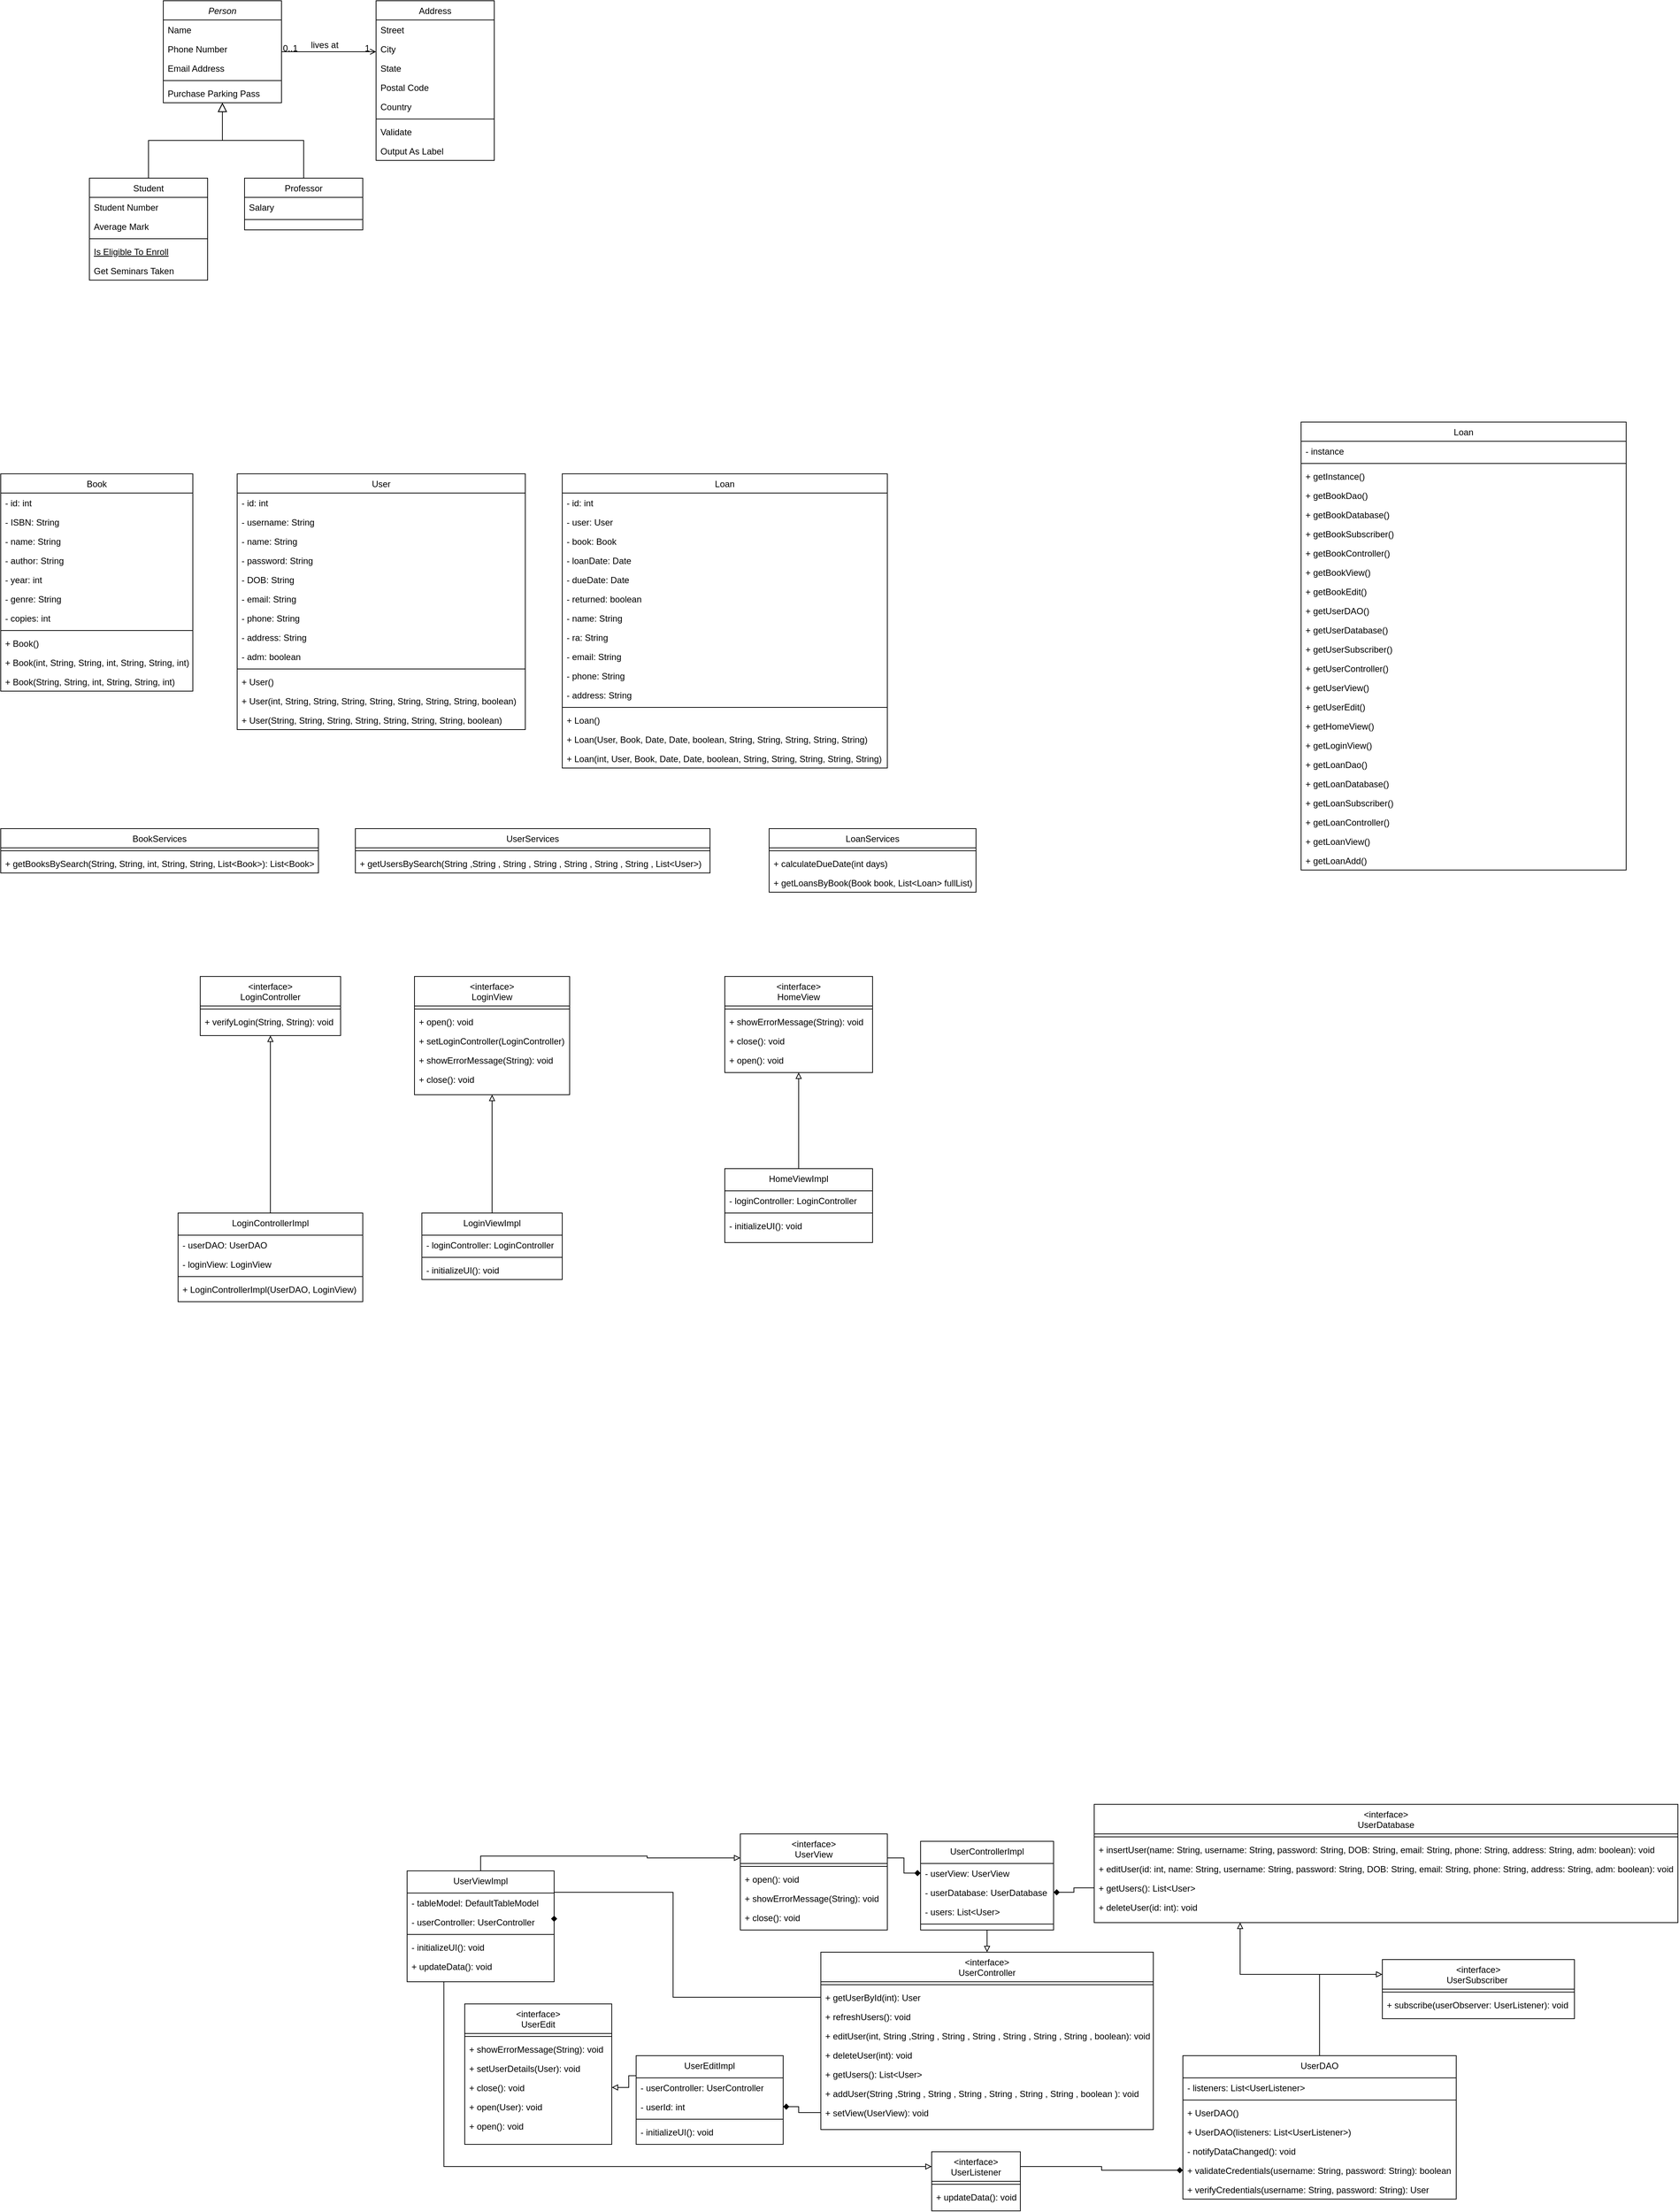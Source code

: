 <mxfile version="24.5.4" type="github">
  <diagram id="C5RBs43oDa-KdzZeNtuy" name="Page-1">
    <mxGraphModel dx="2185" dy="1180" grid="1" gridSize="10" guides="1" tooltips="1" connect="1" arrows="1" fold="1" page="1" pageScale="1" pageWidth="827" pageHeight="1169" math="0" shadow="0">
      <root>
        <mxCell id="WIyWlLk6GJQsqaUBKTNV-0" />
        <mxCell id="WIyWlLk6GJQsqaUBKTNV-1" parent="WIyWlLk6GJQsqaUBKTNV-0" />
        <mxCell id="zkfFHV4jXpPFQw0GAbJ--0" value="Person" style="swimlane;fontStyle=2;align=center;verticalAlign=top;childLayout=stackLayout;horizontal=1;startSize=26;horizontalStack=0;resizeParent=1;resizeLast=0;collapsible=1;marginBottom=0;rounded=0;shadow=0;strokeWidth=1;" parent="WIyWlLk6GJQsqaUBKTNV-1" vertex="1">
          <mxGeometry x="220" y="120" width="160" height="138" as="geometry">
            <mxRectangle x="230" y="140" width="160" height="26" as="alternateBounds" />
          </mxGeometry>
        </mxCell>
        <mxCell id="zkfFHV4jXpPFQw0GAbJ--1" value="Name" style="text;align=left;verticalAlign=top;spacingLeft=4;spacingRight=4;overflow=hidden;rotatable=0;points=[[0,0.5],[1,0.5]];portConstraint=eastwest;" parent="zkfFHV4jXpPFQw0GAbJ--0" vertex="1">
          <mxGeometry y="26" width="160" height="26" as="geometry" />
        </mxCell>
        <mxCell id="zkfFHV4jXpPFQw0GAbJ--2" value="Phone Number" style="text;align=left;verticalAlign=top;spacingLeft=4;spacingRight=4;overflow=hidden;rotatable=0;points=[[0,0.5],[1,0.5]];portConstraint=eastwest;rounded=0;shadow=0;html=0;" parent="zkfFHV4jXpPFQw0GAbJ--0" vertex="1">
          <mxGeometry y="52" width="160" height="26" as="geometry" />
        </mxCell>
        <mxCell id="zkfFHV4jXpPFQw0GAbJ--3" value="Email Address" style="text;align=left;verticalAlign=top;spacingLeft=4;spacingRight=4;overflow=hidden;rotatable=0;points=[[0,0.5],[1,0.5]];portConstraint=eastwest;rounded=0;shadow=0;html=0;" parent="zkfFHV4jXpPFQw0GAbJ--0" vertex="1">
          <mxGeometry y="78" width="160" height="26" as="geometry" />
        </mxCell>
        <mxCell id="zkfFHV4jXpPFQw0GAbJ--4" value="" style="line;html=1;strokeWidth=1;align=left;verticalAlign=middle;spacingTop=-1;spacingLeft=3;spacingRight=3;rotatable=0;labelPosition=right;points=[];portConstraint=eastwest;" parent="zkfFHV4jXpPFQw0GAbJ--0" vertex="1">
          <mxGeometry y="104" width="160" height="8" as="geometry" />
        </mxCell>
        <mxCell id="zkfFHV4jXpPFQw0GAbJ--5" value="Purchase Parking Pass" style="text;align=left;verticalAlign=top;spacingLeft=4;spacingRight=4;overflow=hidden;rotatable=0;points=[[0,0.5],[1,0.5]];portConstraint=eastwest;" parent="zkfFHV4jXpPFQw0GAbJ--0" vertex="1">
          <mxGeometry y="112" width="160" height="26" as="geometry" />
        </mxCell>
        <mxCell id="zkfFHV4jXpPFQw0GAbJ--6" value="Student" style="swimlane;fontStyle=0;align=center;verticalAlign=top;childLayout=stackLayout;horizontal=1;startSize=26;horizontalStack=0;resizeParent=1;resizeLast=0;collapsible=1;marginBottom=0;rounded=0;shadow=0;strokeWidth=1;" parent="WIyWlLk6GJQsqaUBKTNV-1" vertex="1">
          <mxGeometry x="120" y="360" width="160" height="138" as="geometry">
            <mxRectangle x="130" y="380" width="160" height="26" as="alternateBounds" />
          </mxGeometry>
        </mxCell>
        <mxCell id="zkfFHV4jXpPFQw0GAbJ--7" value="Student Number" style="text;align=left;verticalAlign=top;spacingLeft=4;spacingRight=4;overflow=hidden;rotatable=0;points=[[0,0.5],[1,0.5]];portConstraint=eastwest;" parent="zkfFHV4jXpPFQw0GAbJ--6" vertex="1">
          <mxGeometry y="26" width="160" height="26" as="geometry" />
        </mxCell>
        <mxCell id="zkfFHV4jXpPFQw0GAbJ--8" value="Average Mark" style="text;align=left;verticalAlign=top;spacingLeft=4;spacingRight=4;overflow=hidden;rotatable=0;points=[[0,0.5],[1,0.5]];portConstraint=eastwest;rounded=0;shadow=0;html=0;" parent="zkfFHV4jXpPFQw0GAbJ--6" vertex="1">
          <mxGeometry y="52" width="160" height="26" as="geometry" />
        </mxCell>
        <mxCell id="zkfFHV4jXpPFQw0GAbJ--9" value="" style="line;html=1;strokeWidth=1;align=left;verticalAlign=middle;spacingTop=-1;spacingLeft=3;spacingRight=3;rotatable=0;labelPosition=right;points=[];portConstraint=eastwest;" parent="zkfFHV4jXpPFQw0GAbJ--6" vertex="1">
          <mxGeometry y="78" width="160" height="8" as="geometry" />
        </mxCell>
        <mxCell id="zkfFHV4jXpPFQw0GAbJ--10" value="Is Eligible To Enroll" style="text;align=left;verticalAlign=top;spacingLeft=4;spacingRight=4;overflow=hidden;rotatable=0;points=[[0,0.5],[1,0.5]];portConstraint=eastwest;fontStyle=4" parent="zkfFHV4jXpPFQw0GAbJ--6" vertex="1">
          <mxGeometry y="86" width="160" height="26" as="geometry" />
        </mxCell>
        <mxCell id="zkfFHV4jXpPFQw0GAbJ--11" value="Get Seminars Taken" style="text;align=left;verticalAlign=top;spacingLeft=4;spacingRight=4;overflow=hidden;rotatable=0;points=[[0,0.5],[1,0.5]];portConstraint=eastwest;" parent="zkfFHV4jXpPFQw0GAbJ--6" vertex="1">
          <mxGeometry y="112" width="160" height="26" as="geometry" />
        </mxCell>
        <mxCell id="zkfFHV4jXpPFQw0GAbJ--12" value="" style="endArrow=block;endSize=10;endFill=0;shadow=0;strokeWidth=1;rounded=0;curved=0;edgeStyle=elbowEdgeStyle;elbow=vertical;" parent="WIyWlLk6GJQsqaUBKTNV-1" source="zkfFHV4jXpPFQw0GAbJ--6" target="zkfFHV4jXpPFQw0GAbJ--0" edge="1">
          <mxGeometry width="160" relative="1" as="geometry">
            <mxPoint x="200" y="203" as="sourcePoint" />
            <mxPoint x="200" y="203" as="targetPoint" />
          </mxGeometry>
        </mxCell>
        <mxCell id="zkfFHV4jXpPFQw0GAbJ--13" value="Professor" style="swimlane;fontStyle=0;align=center;verticalAlign=top;childLayout=stackLayout;horizontal=1;startSize=26;horizontalStack=0;resizeParent=1;resizeLast=0;collapsible=1;marginBottom=0;rounded=0;shadow=0;strokeWidth=1;" parent="WIyWlLk6GJQsqaUBKTNV-1" vertex="1">
          <mxGeometry x="330" y="360" width="160" height="70" as="geometry">
            <mxRectangle x="340" y="380" width="170" height="26" as="alternateBounds" />
          </mxGeometry>
        </mxCell>
        <mxCell id="zkfFHV4jXpPFQw0GAbJ--14" value="Salary" style="text;align=left;verticalAlign=top;spacingLeft=4;spacingRight=4;overflow=hidden;rotatable=0;points=[[0,0.5],[1,0.5]];portConstraint=eastwest;" parent="zkfFHV4jXpPFQw0GAbJ--13" vertex="1">
          <mxGeometry y="26" width="160" height="26" as="geometry" />
        </mxCell>
        <mxCell id="zkfFHV4jXpPFQw0GAbJ--15" value="" style="line;html=1;strokeWidth=1;align=left;verticalAlign=middle;spacingTop=-1;spacingLeft=3;spacingRight=3;rotatable=0;labelPosition=right;points=[];portConstraint=eastwest;" parent="zkfFHV4jXpPFQw0GAbJ--13" vertex="1">
          <mxGeometry y="52" width="160" height="8" as="geometry" />
        </mxCell>
        <mxCell id="zkfFHV4jXpPFQw0GAbJ--16" value="" style="endArrow=block;endSize=10;endFill=0;shadow=0;strokeWidth=1;rounded=0;curved=0;edgeStyle=elbowEdgeStyle;elbow=vertical;" parent="WIyWlLk6GJQsqaUBKTNV-1" source="zkfFHV4jXpPFQw0GAbJ--13" target="zkfFHV4jXpPFQw0GAbJ--0" edge="1">
          <mxGeometry width="160" relative="1" as="geometry">
            <mxPoint x="210" y="373" as="sourcePoint" />
            <mxPoint x="310" y="271" as="targetPoint" />
          </mxGeometry>
        </mxCell>
        <mxCell id="zkfFHV4jXpPFQw0GAbJ--17" value="Address" style="swimlane;fontStyle=0;align=center;verticalAlign=top;childLayout=stackLayout;horizontal=1;startSize=26;horizontalStack=0;resizeParent=1;resizeLast=0;collapsible=1;marginBottom=0;rounded=0;shadow=0;strokeWidth=1;" parent="WIyWlLk6GJQsqaUBKTNV-1" vertex="1">
          <mxGeometry x="508" y="120" width="160" height="216" as="geometry">
            <mxRectangle x="550" y="140" width="160" height="26" as="alternateBounds" />
          </mxGeometry>
        </mxCell>
        <mxCell id="zkfFHV4jXpPFQw0GAbJ--18" value="Street" style="text;align=left;verticalAlign=top;spacingLeft=4;spacingRight=4;overflow=hidden;rotatable=0;points=[[0,0.5],[1,0.5]];portConstraint=eastwest;" parent="zkfFHV4jXpPFQw0GAbJ--17" vertex="1">
          <mxGeometry y="26" width="160" height="26" as="geometry" />
        </mxCell>
        <mxCell id="zkfFHV4jXpPFQw0GAbJ--19" value="City" style="text;align=left;verticalAlign=top;spacingLeft=4;spacingRight=4;overflow=hidden;rotatable=0;points=[[0,0.5],[1,0.5]];portConstraint=eastwest;rounded=0;shadow=0;html=0;" parent="zkfFHV4jXpPFQw0GAbJ--17" vertex="1">
          <mxGeometry y="52" width="160" height="26" as="geometry" />
        </mxCell>
        <mxCell id="zkfFHV4jXpPFQw0GAbJ--20" value="State" style="text;align=left;verticalAlign=top;spacingLeft=4;spacingRight=4;overflow=hidden;rotatable=0;points=[[0,0.5],[1,0.5]];portConstraint=eastwest;rounded=0;shadow=0;html=0;" parent="zkfFHV4jXpPFQw0GAbJ--17" vertex="1">
          <mxGeometry y="78" width="160" height="26" as="geometry" />
        </mxCell>
        <mxCell id="zkfFHV4jXpPFQw0GAbJ--21" value="Postal Code" style="text;align=left;verticalAlign=top;spacingLeft=4;spacingRight=4;overflow=hidden;rotatable=0;points=[[0,0.5],[1,0.5]];portConstraint=eastwest;rounded=0;shadow=0;html=0;" parent="zkfFHV4jXpPFQw0GAbJ--17" vertex="1">
          <mxGeometry y="104" width="160" height="26" as="geometry" />
        </mxCell>
        <mxCell id="zkfFHV4jXpPFQw0GAbJ--22" value="Country" style="text;align=left;verticalAlign=top;spacingLeft=4;spacingRight=4;overflow=hidden;rotatable=0;points=[[0,0.5],[1,0.5]];portConstraint=eastwest;rounded=0;shadow=0;html=0;" parent="zkfFHV4jXpPFQw0GAbJ--17" vertex="1">
          <mxGeometry y="130" width="160" height="26" as="geometry" />
        </mxCell>
        <mxCell id="zkfFHV4jXpPFQw0GAbJ--23" value="" style="line;html=1;strokeWidth=1;align=left;verticalAlign=middle;spacingTop=-1;spacingLeft=3;spacingRight=3;rotatable=0;labelPosition=right;points=[];portConstraint=eastwest;" parent="zkfFHV4jXpPFQw0GAbJ--17" vertex="1">
          <mxGeometry y="156" width="160" height="8" as="geometry" />
        </mxCell>
        <mxCell id="zkfFHV4jXpPFQw0GAbJ--24" value="Validate" style="text;align=left;verticalAlign=top;spacingLeft=4;spacingRight=4;overflow=hidden;rotatable=0;points=[[0,0.5],[1,0.5]];portConstraint=eastwest;" parent="zkfFHV4jXpPFQw0GAbJ--17" vertex="1">
          <mxGeometry y="164" width="160" height="26" as="geometry" />
        </mxCell>
        <mxCell id="zkfFHV4jXpPFQw0GAbJ--25" value="Output As Label" style="text;align=left;verticalAlign=top;spacingLeft=4;spacingRight=4;overflow=hidden;rotatable=0;points=[[0,0.5],[1,0.5]];portConstraint=eastwest;" parent="zkfFHV4jXpPFQw0GAbJ--17" vertex="1">
          <mxGeometry y="190" width="160" height="26" as="geometry" />
        </mxCell>
        <mxCell id="zkfFHV4jXpPFQw0GAbJ--26" value="" style="endArrow=open;shadow=0;strokeWidth=1;rounded=0;curved=0;endFill=1;edgeStyle=elbowEdgeStyle;elbow=vertical;" parent="WIyWlLk6GJQsqaUBKTNV-1" source="zkfFHV4jXpPFQw0GAbJ--0" target="zkfFHV4jXpPFQw0GAbJ--17" edge="1">
          <mxGeometry x="0.5" y="41" relative="1" as="geometry">
            <mxPoint x="380" y="192" as="sourcePoint" />
            <mxPoint x="540" y="192" as="targetPoint" />
            <mxPoint x="-40" y="32" as="offset" />
          </mxGeometry>
        </mxCell>
        <mxCell id="zkfFHV4jXpPFQw0GAbJ--27" value="0..1" style="resizable=0;align=left;verticalAlign=bottom;labelBackgroundColor=none;fontSize=12;" parent="zkfFHV4jXpPFQw0GAbJ--26" connectable="0" vertex="1">
          <mxGeometry x="-1" relative="1" as="geometry">
            <mxPoint y="4" as="offset" />
          </mxGeometry>
        </mxCell>
        <mxCell id="zkfFHV4jXpPFQw0GAbJ--28" value="1" style="resizable=0;align=right;verticalAlign=bottom;labelBackgroundColor=none;fontSize=12;" parent="zkfFHV4jXpPFQw0GAbJ--26" connectable="0" vertex="1">
          <mxGeometry x="1" relative="1" as="geometry">
            <mxPoint x="-7" y="4" as="offset" />
          </mxGeometry>
        </mxCell>
        <mxCell id="zkfFHV4jXpPFQw0GAbJ--29" value="lives at" style="text;html=1;resizable=0;points=[];;align=center;verticalAlign=middle;labelBackgroundColor=none;rounded=0;shadow=0;strokeWidth=1;fontSize=12;" parent="zkfFHV4jXpPFQw0GAbJ--26" vertex="1" connectable="0">
          <mxGeometry x="0.5" y="49" relative="1" as="geometry">
            <mxPoint x="-38" y="40" as="offset" />
          </mxGeometry>
        </mxCell>
        <mxCell id="_h8sS-52qm7GfvDOoYgC-0" value="Book" style="swimlane;fontStyle=0;align=center;verticalAlign=top;childLayout=stackLayout;horizontal=1;startSize=26;horizontalStack=0;resizeParent=1;resizeLast=0;collapsible=1;marginBottom=0;rounded=0;shadow=0;strokeWidth=1;" vertex="1" parent="WIyWlLk6GJQsqaUBKTNV-1">
          <mxGeometry y="760" width="260" height="294" as="geometry">
            <mxRectangle x="230" y="140" width="160" height="26" as="alternateBounds" />
          </mxGeometry>
        </mxCell>
        <mxCell id="_h8sS-52qm7GfvDOoYgC-1" value="- id: int" style="text;align=left;verticalAlign=top;spacingLeft=4;spacingRight=4;overflow=hidden;rotatable=0;points=[[0,0.5],[1,0.5]];portConstraint=eastwest;" vertex="1" parent="_h8sS-52qm7GfvDOoYgC-0">
          <mxGeometry y="26" width="260" height="26" as="geometry" />
        </mxCell>
        <mxCell id="_h8sS-52qm7GfvDOoYgC-2" value="- ISBN: String" style="text;align=left;verticalAlign=top;spacingLeft=4;spacingRight=4;overflow=hidden;rotatable=0;points=[[0,0.5],[1,0.5]];portConstraint=eastwest;rounded=0;shadow=0;html=0;" vertex="1" parent="_h8sS-52qm7GfvDOoYgC-0">
          <mxGeometry y="52" width="260" height="26" as="geometry" />
        </mxCell>
        <mxCell id="_h8sS-52qm7GfvDOoYgC-7" value="- name: String" style="text;align=left;verticalAlign=top;spacingLeft=4;spacingRight=4;overflow=hidden;rotatable=0;points=[[0,0.5],[1,0.5]];portConstraint=eastwest;rounded=0;shadow=0;html=0;" vertex="1" parent="_h8sS-52qm7GfvDOoYgC-0">
          <mxGeometry y="78" width="260" height="26" as="geometry" />
        </mxCell>
        <mxCell id="_h8sS-52qm7GfvDOoYgC-8" value="- author: String" style="text;align=left;verticalAlign=top;spacingLeft=4;spacingRight=4;overflow=hidden;rotatable=0;points=[[0,0.5],[1,0.5]];portConstraint=eastwest;rounded=0;shadow=0;html=0;" vertex="1" parent="_h8sS-52qm7GfvDOoYgC-0">
          <mxGeometry y="104" width="260" height="26" as="geometry" />
        </mxCell>
        <mxCell id="_h8sS-52qm7GfvDOoYgC-6" value="- year: int" style="text;align=left;verticalAlign=top;spacingLeft=4;spacingRight=4;overflow=hidden;rotatable=0;points=[[0,0.5],[1,0.5]];portConstraint=eastwest;" vertex="1" parent="_h8sS-52qm7GfvDOoYgC-0">
          <mxGeometry y="130" width="260" height="26" as="geometry" />
        </mxCell>
        <mxCell id="_h8sS-52qm7GfvDOoYgC-9" value="- genre: String" style="text;align=left;verticalAlign=top;spacingLeft=4;spacingRight=4;overflow=hidden;rotatable=0;points=[[0,0.5],[1,0.5]];portConstraint=eastwest;rounded=0;shadow=0;html=0;" vertex="1" parent="_h8sS-52qm7GfvDOoYgC-0">
          <mxGeometry y="156" width="260" height="26" as="geometry" />
        </mxCell>
        <mxCell id="_h8sS-52qm7GfvDOoYgC-3" value="- copies: int" style="text;align=left;verticalAlign=top;spacingLeft=4;spacingRight=4;overflow=hidden;rotatable=0;points=[[0,0.5],[1,0.5]];portConstraint=eastwest;rounded=0;shadow=0;html=0;" vertex="1" parent="_h8sS-52qm7GfvDOoYgC-0">
          <mxGeometry y="182" width="260" height="26" as="geometry" />
        </mxCell>
        <mxCell id="_h8sS-52qm7GfvDOoYgC-4" value="" style="line;html=1;strokeWidth=1;align=left;verticalAlign=middle;spacingTop=-1;spacingLeft=3;spacingRight=3;rotatable=0;labelPosition=right;points=[];portConstraint=eastwest;" vertex="1" parent="_h8sS-52qm7GfvDOoYgC-0">
          <mxGeometry y="208" width="260" height="8" as="geometry" />
        </mxCell>
        <mxCell id="_h8sS-52qm7GfvDOoYgC-5" value="+ Book()" style="text;align=left;verticalAlign=top;spacingLeft=4;spacingRight=4;overflow=hidden;rotatable=0;points=[[0,0.5],[1,0.5]];portConstraint=eastwest;" vertex="1" parent="_h8sS-52qm7GfvDOoYgC-0">
          <mxGeometry y="216" width="260" height="26" as="geometry" />
        </mxCell>
        <mxCell id="_h8sS-52qm7GfvDOoYgC-10" value="+ Book(int, String, String, int, String, String, int)" style="text;align=left;verticalAlign=top;spacingLeft=4;spacingRight=4;overflow=hidden;rotatable=0;points=[[0,0.5],[1,0.5]];portConstraint=eastwest;" vertex="1" parent="_h8sS-52qm7GfvDOoYgC-0">
          <mxGeometry y="242" width="260" height="26" as="geometry" />
        </mxCell>
        <mxCell id="_h8sS-52qm7GfvDOoYgC-11" value="+ Book(String, String, int, String, String, int)" style="text;align=left;verticalAlign=top;spacingLeft=4;spacingRight=4;overflow=hidden;rotatable=0;points=[[0,0.5],[1,0.5]];portConstraint=eastwest;" vertex="1" parent="_h8sS-52qm7GfvDOoYgC-0">
          <mxGeometry y="268" width="260" height="26" as="geometry" />
        </mxCell>
        <mxCell id="_h8sS-52qm7GfvDOoYgC-12" value="User" style="swimlane;fontStyle=0;align=center;verticalAlign=top;childLayout=stackLayout;horizontal=1;startSize=26;horizontalStack=0;resizeParent=1;resizeLast=0;collapsible=1;marginBottom=0;rounded=0;shadow=0;strokeWidth=1;" vertex="1" parent="WIyWlLk6GJQsqaUBKTNV-1">
          <mxGeometry x="320" y="760" width="390" height="346" as="geometry">
            <mxRectangle x="230" y="140" width="160" height="26" as="alternateBounds" />
          </mxGeometry>
        </mxCell>
        <mxCell id="_h8sS-52qm7GfvDOoYgC-13" value="- id: int" style="text;align=left;verticalAlign=top;spacingLeft=4;spacingRight=4;overflow=hidden;rotatable=0;points=[[0,0.5],[1,0.5]];portConstraint=eastwest;" vertex="1" parent="_h8sS-52qm7GfvDOoYgC-12">
          <mxGeometry y="26" width="390" height="26" as="geometry" />
        </mxCell>
        <mxCell id="_h8sS-52qm7GfvDOoYgC-14" value="- username: String" style="text;align=left;verticalAlign=top;spacingLeft=4;spacingRight=4;overflow=hidden;rotatable=0;points=[[0,0.5],[1,0.5]];portConstraint=eastwest;rounded=0;shadow=0;html=0;" vertex="1" parent="_h8sS-52qm7GfvDOoYgC-12">
          <mxGeometry y="52" width="390" height="26" as="geometry" />
        </mxCell>
        <mxCell id="_h8sS-52qm7GfvDOoYgC-15" value="- name: String" style="text;align=left;verticalAlign=top;spacingLeft=4;spacingRight=4;overflow=hidden;rotatable=0;points=[[0,0.5],[1,0.5]];portConstraint=eastwest;rounded=0;shadow=0;html=0;" vertex="1" parent="_h8sS-52qm7GfvDOoYgC-12">
          <mxGeometry y="78" width="390" height="26" as="geometry" />
        </mxCell>
        <mxCell id="_h8sS-52qm7GfvDOoYgC-16" value="- password: String" style="text;align=left;verticalAlign=top;spacingLeft=4;spacingRight=4;overflow=hidden;rotatable=0;points=[[0,0.5],[1,0.5]];portConstraint=eastwest;rounded=0;shadow=0;html=0;" vertex="1" parent="_h8sS-52qm7GfvDOoYgC-12">
          <mxGeometry y="104" width="390" height="26" as="geometry" />
        </mxCell>
        <mxCell id="_h8sS-52qm7GfvDOoYgC-17" value="- DOB: String" style="text;align=left;verticalAlign=top;spacingLeft=4;spacingRight=4;overflow=hidden;rotatable=0;points=[[0,0.5],[1,0.5]];portConstraint=eastwest;" vertex="1" parent="_h8sS-52qm7GfvDOoYgC-12">
          <mxGeometry y="130" width="390" height="26" as="geometry" />
        </mxCell>
        <mxCell id="_h8sS-52qm7GfvDOoYgC-18" value="- email: String" style="text;align=left;verticalAlign=top;spacingLeft=4;spacingRight=4;overflow=hidden;rotatable=0;points=[[0,0.5],[1,0.5]];portConstraint=eastwest;rounded=0;shadow=0;html=0;" vertex="1" parent="_h8sS-52qm7GfvDOoYgC-12">
          <mxGeometry y="156" width="390" height="26" as="geometry" />
        </mxCell>
        <mxCell id="_h8sS-52qm7GfvDOoYgC-19" value="- phone: String" style="text;align=left;verticalAlign=top;spacingLeft=4;spacingRight=4;overflow=hidden;rotatable=0;points=[[0,0.5],[1,0.5]];portConstraint=eastwest;rounded=0;shadow=0;html=0;" vertex="1" parent="_h8sS-52qm7GfvDOoYgC-12">
          <mxGeometry y="182" width="390" height="26" as="geometry" />
        </mxCell>
        <mxCell id="_h8sS-52qm7GfvDOoYgC-24" value="- address: String" style="text;align=left;verticalAlign=top;spacingLeft=4;spacingRight=4;overflow=hidden;rotatable=0;points=[[0,0.5],[1,0.5]];portConstraint=eastwest;rounded=0;shadow=0;html=0;" vertex="1" parent="_h8sS-52qm7GfvDOoYgC-12">
          <mxGeometry y="208" width="390" height="26" as="geometry" />
        </mxCell>
        <mxCell id="_h8sS-52qm7GfvDOoYgC-25" value="- adm: boolean" style="text;align=left;verticalAlign=top;spacingLeft=4;spacingRight=4;overflow=hidden;rotatable=0;points=[[0,0.5],[1,0.5]];portConstraint=eastwest;rounded=0;shadow=0;html=0;" vertex="1" parent="_h8sS-52qm7GfvDOoYgC-12">
          <mxGeometry y="234" width="390" height="26" as="geometry" />
        </mxCell>
        <mxCell id="_h8sS-52qm7GfvDOoYgC-20" value="" style="line;html=1;strokeWidth=1;align=left;verticalAlign=middle;spacingTop=-1;spacingLeft=3;spacingRight=3;rotatable=0;labelPosition=right;points=[];portConstraint=eastwest;" vertex="1" parent="_h8sS-52qm7GfvDOoYgC-12">
          <mxGeometry y="260" width="390" height="8" as="geometry" />
        </mxCell>
        <mxCell id="_h8sS-52qm7GfvDOoYgC-21" value="+ User()" style="text;align=left;verticalAlign=top;spacingLeft=4;spacingRight=4;overflow=hidden;rotatable=0;points=[[0,0.5],[1,0.5]];portConstraint=eastwest;" vertex="1" parent="_h8sS-52qm7GfvDOoYgC-12">
          <mxGeometry y="268" width="390" height="26" as="geometry" />
        </mxCell>
        <mxCell id="_h8sS-52qm7GfvDOoYgC-22" value="+ User(int, String, String, String, String, String, String, String, boolean)" style="text;align=left;verticalAlign=top;spacingLeft=4;spacingRight=4;overflow=hidden;rotatable=0;points=[[0,0.5],[1,0.5]];portConstraint=eastwest;" vertex="1" parent="_h8sS-52qm7GfvDOoYgC-12">
          <mxGeometry y="294" width="390" height="26" as="geometry" />
        </mxCell>
        <mxCell id="_h8sS-52qm7GfvDOoYgC-23" value="+ User(String, String, String, String, String, String, String, boolean)" style="text;align=left;verticalAlign=top;spacingLeft=4;spacingRight=4;overflow=hidden;rotatable=0;points=[[0,0.5],[1,0.5]];portConstraint=eastwest;" vertex="1" parent="_h8sS-52qm7GfvDOoYgC-12">
          <mxGeometry y="320" width="390" height="26" as="geometry" />
        </mxCell>
        <mxCell id="_h8sS-52qm7GfvDOoYgC-26" value="Loan" style="swimlane;fontStyle=0;align=center;verticalAlign=top;childLayout=stackLayout;horizontal=1;startSize=26;horizontalStack=0;resizeParent=1;resizeLast=0;collapsible=1;marginBottom=0;rounded=0;shadow=0;strokeWidth=1;" vertex="1" parent="WIyWlLk6GJQsqaUBKTNV-1">
          <mxGeometry x="760" y="760" width="440" height="398" as="geometry">
            <mxRectangle x="230" y="140" width="160" height="26" as="alternateBounds" />
          </mxGeometry>
        </mxCell>
        <mxCell id="_h8sS-52qm7GfvDOoYgC-27" value="- id: int" style="text;align=left;verticalAlign=top;spacingLeft=4;spacingRight=4;overflow=hidden;rotatable=0;points=[[0,0.5],[1,0.5]];portConstraint=eastwest;" vertex="1" parent="_h8sS-52qm7GfvDOoYgC-26">
          <mxGeometry y="26" width="440" height="26" as="geometry" />
        </mxCell>
        <mxCell id="_h8sS-52qm7GfvDOoYgC-28" value="- user: User" style="text;align=left;verticalAlign=top;spacingLeft=4;spacingRight=4;overflow=hidden;rotatable=0;points=[[0,0.5],[1,0.5]];portConstraint=eastwest;rounded=0;shadow=0;html=0;" vertex="1" parent="_h8sS-52qm7GfvDOoYgC-26">
          <mxGeometry y="52" width="440" height="26" as="geometry" />
        </mxCell>
        <mxCell id="_h8sS-52qm7GfvDOoYgC-29" value="- book: Book" style="text;align=left;verticalAlign=top;spacingLeft=4;spacingRight=4;overflow=hidden;rotatable=0;points=[[0,0.5],[1,0.5]];portConstraint=eastwest;rounded=0;shadow=0;html=0;" vertex="1" parent="_h8sS-52qm7GfvDOoYgC-26">
          <mxGeometry y="78" width="440" height="26" as="geometry" />
        </mxCell>
        <mxCell id="_h8sS-52qm7GfvDOoYgC-30" value="- loanDate: Date" style="text;align=left;verticalAlign=top;spacingLeft=4;spacingRight=4;overflow=hidden;rotatable=0;points=[[0,0.5],[1,0.5]];portConstraint=eastwest;rounded=0;shadow=0;html=0;" vertex="1" parent="_h8sS-52qm7GfvDOoYgC-26">
          <mxGeometry y="104" width="440" height="26" as="geometry" />
        </mxCell>
        <mxCell id="_h8sS-52qm7GfvDOoYgC-31" value="- dueDate: Date" style="text;align=left;verticalAlign=top;spacingLeft=4;spacingRight=4;overflow=hidden;rotatable=0;points=[[0,0.5],[1,0.5]];portConstraint=eastwest;" vertex="1" parent="_h8sS-52qm7GfvDOoYgC-26">
          <mxGeometry y="130" width="440" height="26" as="geometry" />
        </mxCell>
        <mxCell id="_h8sS-52qm7GfvDOoYgC-32" value="- returned: boolean" style="text;align=left;verticalAlign=top;spacingLeft=4;spacingRight=4;overflow=hidden;rotatable=0;points=[[0,0.5],[1,0.5]];portConstraint=eastwest;rounded=0;shadow=0;html=0;" vertex="1" parent="_h8sS-52qm7GfvDOoYgC-26">
          <mxGeometry y="156" width="440" height="26" as="geometry" />
        </mxCell>
        <mxCell id="_h8sS-52qm7GfvDOoYgC-33" value="- name: String" style="text;align=left;verticalAlign=top;spacingLeft=4;spacingRight=4;overflow=hidden;rotatable=0;points=[[0,0.5],[1,0.5]];portConstraint=eastwest;rounded=0;shadow=0;html=0;" vertex="1" parent="_h8sS-52qm7GfvDOoYgC-26">
          <mxGeometry y="182" width="440" height="26" as="geometry" />
        </mxCell>
        <mxCell id="_h8sS-52qm7GfvDOoYgC-34" value="- ra: String" style="text;align=left;verticalAlign=top;spacingLeft=4;spacingRight=4;overflow=hidden;rotatable=0;points=[[0,0.5],[1,0.5]];portConstraint=eastwest;rounded=0;shadow=0;html=0;" vertex="1" parent="_h8sS-52qm7GfvDOoYgC-26">
          <mxGeometry y="208" width="440" height="26" as="geometry" />
        </mxCell>
        <mxCell id="_h8sS-52qm7GfvDOoYgC-35" value="- email: String" style="text;align=left;verticalAlign=top;spacingLeft=4;spacingRight=4;overflow=hidden;rotatable=0;points=[[0,0.5],[1,0.5]];portConstraint=eastwest;rounded=0;shadow=0;html=0;" vertex="1" parent="_h8sS-52qm7GfvDOoYgC-26">
          <mxGeometry y="234" width="440" height="26" as="geometry" />
        </mxCell>
        <mxCell id="_h8sS-52qm7GfvDOoYgC-41" value="- phone: String" style="text;align=left;verticalAlign=top;spacingLeft=4;spacingRight=4;overflow=hidden;rotatable=0;points=[[0,0.5],[1,0.5]];portConstraint=eastwest;rounded=0;shadow=0;html=0;" vertex="1" parent="_h8sS-52qm7GfvDOoYgC-26">
          <mxGeometry y="260" width="440" height="26" as="geometry" />
        </mxCell>
        <mxCell id="_h8sS-52qm7GfvDOoYgC-42" value="- address: String" style="text;align=left;verticalAlign=top;spacingLeft=4;spacingRight=4;overflow=hidden;rotatable=0;points=[[0,0.5],[1,0.5]];portConstraint=eastwest;rounded=0;shadow=0;html=0;" vertex="1" parent="_h8sS-52qm7GfvDOoYgC-26">
          <mxGeometry y="286" width="440" height="26" as="geometry" />
        </mxCell>
        <mxCell id="_h8sS-52qm7GfvDOoYgC-36" value="" style="line;html=1;strokeWidth=1;align=left;verticalAlign=middle;spacingTop=-1;spacingLeft=3;spacingRight=3;rotatable=0;labelPosition=right;points=[];portConstraint=eastwest;" vertex="1" parent="_h8sS-52qm7GfvDOoYgC-26">
          <mxGeometry y="312" width="440" height="8" as="geometry" />
        </mxCell>
        <mxCell id="_h8sS-52qm7GfvDOoYgC-37" value="+ Loan()" style="text;align=left;verticalAlign=top;spacingLeft=4;spacingRight=4;overflow=hidden;rotatable=0;points=[[0,0.5],[1,0.5]];portConstraint=eastwest;" vertex="1" parent="_h8sS-52qm7GfvDOoYgC-26">
          <mxGeometry y="320" width="440" height="26" as="geometry" />
        </mxCell>
        <mxCell id="_h8sS-52qm7GfvDOoYgC-38" value="+ Loan(User, Book, Date, Date, boolean, String, String, String, String, String)" style="text;align=left;verticalAlign=top;spacingLeft=4;spacingRight=4;overflow=hidden;rotatable=0;points=[[0,0.5],[1,0.5]];portConstraint=eastwest;" vertex="1" parent="_h8sS-52qm7GfvDOoYgC-26">
          <mxGeometry y="346" width="440" height="26" as="geometry" />
        </mxCell>
        <mxCell id="_h8sS-52qm7GfvDOoYgC-39" value="+ Loan(int, User, Book, Date, Date, boolean, String, String, String, String, String)" style="text;align=left;verticalAlign=top;spacingLeft=4;spacingRight=4;overflow=hidden;rotatable=0;points=[[0,0.5],[1,0.5]];portConstraint=eastwest;" vertex="1" parent="_h8sS-52qm7GfvDOoYgC-26">
          <mxGeometry y="372" width="440" height="26" as="geometry" />
        </mxCell>
        <mxCell id="_h8sS-52qm7GfvDOoYgC-43" value="BookServices" style="swimlane;fontStyle=0;align=center;verticalAlign=top;childLayout=stackLayout;horizontal=1;startSize=26;horizontalStack=0;resizeParent=1;resizeLast=0;collapsible=1;marginBottom=0;rounded=0;shadow=0;strokeWidth=1;" vertex="1" parent="WIyWlLk6GJQsqaUBKTNV-1">
          <mxGeometry y="1240" width="430" height="60" as="geometry">
            <mxRectangle x="340" y="380" width="170" height="26" as="alternateBounds" />
          </mxGeometry>
        </mxCell>
        <mxCell id="_h8sS-52qm7GfvDOoYgC-45" value="" style="line;html=1;strokeWidth=1;align=left;verticalAlign=middle;spacingTop=-1;spacingLeft=3;spacingRight=3;rotatable=0;labelPosition=right;points=[];portConstraint=eastwest;" vertex="1" parent="_h8sS-52qm7GfvDOoYgC-43">
          <mxGeometry y="26" width="430" height="8" as="geometry" />
        </mxCell>
        <mxCell id="_h8sS-52qm7GfvDOoYgC-44" value="+ getBooksBySearch(String, String, int, String, String, List&lt;Book&gt;): List&lt;Book&gt;" style="text;align=left;verticalAlign=top;spacingLeft=4;spacingRight=4;overflow=hidden;rotatable=0;points=[[0,0.5],[1,0.5]];portConstraint=eastwest;" vertex="1" parent="_h8sS-52qm7GfvDOoYgC-43">
          <mxGeometry y="34" width="430" height="26" as="geometry" />
        </mxCell>
        <mxCell id="_h8sS-52qm7GfvDOoYgC-46" value="UserServices" style="swimlane;fontStyle=0;align=center;verticalAlign=top;childLayout=stackLayout;horizontal=1;startSize=26;horizontalStack=0;resizeParent=1;resizeLast=0;collapsible=1;marginBottom=0;rounded=0;shadow=0;strokeWidth=1;" vertex="1" parent="WIyWlLk6GJQsqaUBKTNV-1">
          <mxGeometry x="480" y="1240" width="480" height="60" as="geometry">
            <mxRectangle x="340" y="380" width="170" height="26" as="alternateBounds" />
          </mxGeometry>
        </mxCell>
        <mxCell id="_h8sS-52qm7GfvDOoYgC-47" value="" style="line;html=1;strokeWidth=1;align=left;verticalAlign=middle;spacingTop=-1;spacingLeft=3;spacingRight=3;rotatable=0;labelPosition=right;points=[];portConstraint=eastwest;" vertex="1" parent="_h8sS-52qm7GfvDOoYgC-46">
          <mxGeometry y="26" width="480" height="8" as="geometry" />
        </mxCell>
        <mxCell id="_h8sS-52qm7GfvDOoYgC-48" value="+ getUsersBySearch(String ,String , String , String , String , String , String , List&lt;User&gt;)" style="text;align=left;verticalAlign=top;spacingLeft=4;spacingRight=4;overflow=hidden;rotatable=0;points=[[0,0.5],[1,0.5]];portConstraint=eastwest;" vertex="1" parent="_h8sS-52qm7GfvDOoYgC-46">
          <mxGeometry y="34" width="480" height="26" as="geometry" />
        </mxCell>
        <mxCell id="_h8sS-52qm7GfvDOoYgC-49" value="LoanServices" style="swimlane;fontStyle=0;align=center;verticalAlign=top;childLayout=stackLayout;horizontal=1;startSize=26;horizontalStack=0;resizeParent=1;resizeLast=0;collapsible=1;marginBottom=0;rounded=0;shadow=0;strokeWidth=1;" vertex="1" parent="WIyWlLk6GJQsqaUBKTNV-1">
          <mxGeometry x="1040" y="1240" width="280" height="86" as="geometry">
            <mxRectangle x="340" y="380" width="170" height="26" as="alternateBounds" />
          </mxGeometry>
        </mxCell>
        <mxCell id="_h8sS-52qm7GfvDOoYgC-50" value="" style="line;html=1;strokeWidth=1;align=left;verticalAlign=middle;spacingTop=-1;spacingLeft=3;spacingRight=3;rotatable=0;labelPosition=right;points=[];portConstraint=eastwest;" vertex="1" parent="_h8sS-52qm7GfvDOoYgC-49">
          <mxGeometry y="26" width="280" height="8" as="geometry" />
        </mxCell>
        <mxCell id="_h8sS-52qm7GfvDOoYgC-51" value="+ calculateDueDate(int days)" style="text;align=left;verticalAlign=top;spacingLeft=4;spacingRight=4;overflow=hidden;rotatable=0;points=[[0,0.5],[1,0.5]];portConstraint=eastwest;" vertex="1" parent="_h8sS-52qm7GfvDOoYgC-49">
          <mxGeometry y="34" width="280" height="26" as="geometry" />
        </mxCell>
        <mxCell id="_h8sS-52qm7GfvDOoYgC-52" value="+ getLoansByBook(Book book, List&lt;Loan&gt; fullList)" style="text;align=left;verticalAlign=top;spacingLeft=4;spacingRight=4;overflow=hidden;rotatable=0;points=[[0,0.5],[1,0.5]];portConstraint=eastwest;" vertex="1" parent="_h8sS-52qm7GfvDOoYgC-49">
          <mxGeometry y="60" width="280" height="26" as="geometry" />
        </mxCell>
        <mxCell id="_h8sS-52qm7GfvDOoYgC-53" value="&lt;interface&gt;&#xa;HomeView" style="swimlane;fontStyle=0;align=center;verticalAlign=top;childLayout=stackLayout;horizontal=1;startSize=40;horizontalStack=0;resizeParent=1;resizeLast=0;collapsible=1;marginBottom=0;rounded=0;shadow=0;strokeWidth=1;" vertex="1" parent="WIyWlLk6GJQsqaUBKTNV-1">
          <mxGeometry x="980" y="1440" width="200" height="130" as="geometry">
            <mxRectangle x="230" y="140" width="160" height="26" as="alternateBounds" />
          </mxGeometry>
        </mxCell>
        <mxCell id="_h8sS-52qm7GfvDOoYgC-61" value="" style="line;html=1;strokeWidth=1;align=left;verticalAlign=middle;spacingTop=-1;spacingLeft=3;spacingRight=3;rotatable=0;labelPosition=right;points=[];portConstraint=eastwest;" vertex="1" parent="_h8sS-52qm7GfvDOoYgC-53">
          <mxGeometry y="40" width="200" height="8" as="geometry" />
        </mxCell>
        <mxCell id="_h8sS-52qm7GfvDOoYgC-56" value="+ showErrorMessage(String): void" style="text;align=left;verticalAlign=top;spacingLeft=4;spacingRight=4;overflow=hidden;rotatable=0;points=[[0,0.5],[1,0.5]];portConstraint=eastwest;rounded=0;shadow=0;html=0;" vertex="1" parent="_h8sS-52qm7GfvDOoYgC-53">
          <mxGeometry y="48" width="200" height="26" as="geometry" />
        </mxCell>
        <mxCell id="_h8sS-52qm7GfvDOoYgC-55" value="+ close(): void" style="text;align=left;verticalAlign=top;spacingLeft=4;spacingRight=4;overflow=hidden;rotatable=0;points=[[0,0.5],[1,0.5]];portConstraint=eastwest;rounded=0;shadow=0;html=0;" vertex="1" parent="_h8sS-52qm7GfvDOoYgC-53">
          <mxGeometry y="74" width="200" height="26" as="geometry" />
        </mxCell>
        <mxCell id="_h8sS-52qm7GfvDOoYgC-54" value="+ open(): void" style="text;align=left;verticalAlign=top;spacingLeft=4;spacingRight=4;overflow=hidden;rotatable=0;points=[[0,0.5],[1,0.5]];portConstraint=eastwest;" vertex="1" parent="_h8sS-52qm7GfvDOoYgC-53">
          <mxGeometry y="100" width="200" height="26" as="geometry" />
        </mxCell>
        <mxCell id="_h8sS-52qm7GfvDOoYgC-65" value="&lt;interface&gt;&#xa;LoginController" style="swimlane;fontStyle=0;align=center;verticalAlign=top;childLayout=stackLayout;horizontal=1;startSize=40;horizontalStack=0;resizeParent=1;resizeLast=0;collapsible=1;marginBottom=0;rounded=0;shadow=0;strokeWidth=1;" vertex="1" parent="WIyWlLk6GJQsqaUBKTNV-1">
          <mxGeometry x="270" y="1440" width="190" height="80" as="geometry">
            <mxRectangle x="230" y="140" width="160" height="26" as="alternateBounds" />
          </mxGeometry>
        </mxCell>
        <mxCell id="_h8sS-52qm7GfvDOoYgC-69" value="" style="line;html=1;strokeWidth=1;align=left;verticalAlign=middle;spacingTop=-1;spacingLeft=3;spacingRight=3;rotatable=0;labelPosition=right;points=[];portConstraint=eastwest;" vertex="1" parent="_h8sS-52qm7GfvDOoYgC-65">
          <mxGeometry y="40" width="190" height="8" as="geometry" />
        </mxCell>
        <mxCell id="_h8sS-52qm7GfvDOoYgC-66" value="+ verifyLogin(String, String): void" style="text;align=left;verticalAlign=top;spacingLeft=4;spacingRight=4;overflow=hidden;rotatable=0;points=[[0,0.5],[1,0.5]];portConstraint=eastwest;" vertex="1" parent="_h8sS-52qm7GfvDOoYgC-65">
          <mxGeometry y="48" width="190" height="26" as="geometry" />
        </mxCell>
        <mxCell id="_h8sS-52qm7GfvDOoYgC-70" value="&lt;interface&gt;&#xa;LoginView" style="swimlane;fontStyle=0;align=center;verticalAlign=top;childLayout=stackLayout;horizontal=1;startSize=40;horizontalStack=0;resizeParent=1;resizeLast=0;collapsible=1;marginBottom=0;rounded=0;shadow=0;strokeWidth=1;" vertex="1" parent="WIyWlLk6GJQsqaUBKTNV-1">
          <mxGeometry x="560" y="1440" width="210" height="160" as="geometry">
            <mxRectangle x="230" y="140" width="160" height="26" as="alternateBounds" />
          </mxGeometry>
        </mxCell>
        <mxCell id="_h8sS-52qm7GfvDOoYgC-72" value="" style="line;html=1;strokeWidth=1;align=left;verticalAlign=middle;spacingTop=-1;spacingLeft=3;spacingRight=3;rotatable=0;labelPosition=right;points=[];portConstraint=eastwest;" vertex="1" parent="_h8sS-52qm7GfvDOoYgC-70">
          <mxGeometry y="40" width="210" height="8" as="geometry" />
        </mxCell>
        <mxCell id="_h8sS-52qm7GfvDOoYgC-71" value="+ open(): void" style="text;align=left;verticalAlign=top;spacingLeft=4;spacingRight=4;overflow=hidden;rotatable=0;points=[[0,0.5],[1,0.5]];portConstraint=eastwest;" vertex="1" parent="_h8sS-52qm7GfvDOoYgC-70">
          <mxGeometry y="48" width="210" height="26" as="geometry" />
        </mxCell>
        <mxCell id="_h8sS-52qm7GfvDOoYgC-74" value="+ setLoginController(LoginController)" style="text;align=left;verticalAlign=top;spacingLeft=4;spacingRight=4;overflow=hidden;rotatable=0;points=[[0,0.5],[1,0.5]];portConstraint=eastwest;" vertex="1" parent="_h8sS-52qm7GfvDOoYgC-70">
          <mxGeometry y="74" width="210" height="26" as="geometry" />
        </mxCell>
        <mxCell id="_h8sS-52qm7GfvDOoYgC-75" value="+ showErrorMessage(String): void" style="text;align=left;verticalAlign=top;spacingLeft=4;spacingRight=4;overflow=hidden;rotatable=0;points=[[0,0.5],[1,0.5]];portConstraint=eastwest;" vertex="1" parent="_h8sS-52qm7GfvDOoYgC-70">
          <mxGeometry y="100" width="210" height="26" as="geometry" />
        </mxCell>
        <mxCell id="_h8sS-52qm7GfvDOoYgC-73" value="+ close(): void" style="text;align=left;verticalAlign=top;spacingLeft=4;spacingRight=4;overflow=hidden;rotatable=0;points=[[0,0.5],[1,0.5]];portConstraint=eastwest;" vertex="1" parent="_h8sS-52qm7GfvDOoYgC-70">
          <mxGeometry y="126" width="210" height="26" as="geometry" />
        </mxCell>
        <mxCell id="_h8sS-52qm7GfvDOoYgC-76" value="&lt;interface&gt;&#xa;UserController" style="swimlane;fontStyle=0;align=center;verticalAlign=top;childLayout=stackLayout;horizontal=1;startSize=40;horizontalStack=0;resizeParent=1;resizeLast=0;collapsible=1;marginBottom=0;rounded=0;shadow=0;strokeWidth=1;" vertex="1" parent="WIyWlLk6GJQsqaUBKTNV-1">
          <mxGeometry x="1110" y="2760" width="450" height="240" as="geometry">
            <mxRectangle x="230" y="140" width="160" height="26" as="alternateBounds" />
          </mxGeometry>
        </mxCell>
        <mxCell id="_h8sS-52qm7GfvDOoYgC-81" value="" style="line;html=1;strokeWidth=1;align=left;verticalAlign=middle;spacingTop=-1;spacingLeft=3;spacingRight=3;rotatable=0;labelPosition=right;points=[];portConstraint=eastwest;" vertex="1" parent="_h8sS-52qm7GfvDOoYgC-76">
          <mxGeometry y="40" width="450" height="8" as="geometry" />
        </mxCell>
        <mxCell id="_h8sS-52qm7GfvDOoYgC-84" value="+ getUserById(int): User" style="text;align=left;verticalAlign=top;spacingLeft=4;spacingRight=4;overflow=hidden;rotatable=0;points=[[0,0.5],[1,0.5]];portConstraint=eastwest;" vertex="1" parent="_h8sS-52qm7GfvDOoYgC-76">
          <mxGeometry y="48" width="450" height="26" as="geometry" />
        </mxCell>
        <mxCell id="_h8sS-52qm7GfvDOoYgC-83" value="+ refreshUsers(): void" style="text;align=left;verticalAlign=top;spacingLeft=4;spacingRight=4;overflow=hidden;rotatable=0;points=[[0,0.5],[1,0.5]];portConstraint=eastwest;" vertex="1" parent="_h8sS-52qm7GfvDOoYgC-76">
          <mxGeometry y="74" width="450" height="26" as="geometry" />
        </mxCell>
        <mxCell id="_h8sS-52qm7GfvDOoYgC-82" value="+ editUser(int, String ,String , String , String , String , String , String , boolean): void" style="text;align=left;verticalAlign=top;spacingLeft=4;spacingRight=4;overflow=hidden;rotatable=0;points=[[0,0.5],[1,0.5]];portConstraint=eastwest;" vertex="1" parent="_h8sS-52qm7GfvDOoYgC-76">
          <mxGeometry y="100" width="450" height="26" as="geometry" />
        </mxCell>
        <mxCell id="_h8sS-52qm7GfvDOoYgC-80" value="+ deleteUser(int): void" style="text;align=left;verticalAlign=top;spacingLeft=4;spacingRight=4;overflow=hidden;rotatable=0;points=[[0,0.5],[1,0.5]];portConstraint=eastwest;" vertex="1" parent="_h8sS-52qm7GfvDOoYgC-76">
          <mxGeometry y="126" width="450" height="26" as="geometry" />
        </mxCell>
        <mxCell id="_h8sS-52qm7GfvDOoYgC-79" value="+ getUsers(): List&lt;User&gt;" style="text;align=left;verticalAlign=top;spacingLeft=4;spacingRight=4;overflow=hidden;rotatable=0;points=[[0,0.5],[1,0.5]];portConstraint=eastwest;" vertex="1" parent="_h8sS-52qm7GfvDOoYgC-76">
          <mxGeometry y="152" width="450" height="26" as="geometry" />
        </mxCell>
        <mxCell id="_h8sS-52qm7GfvDOoYgC-78" value="+ addUser(String ,String , String , String , String , String , String , boolean ): void" style="text;align=left;verticalAlign=top;spacingLeft=4;spacingRight=4;overflow=hidden;rotatable=0;points=[[0,0.5],[1,0.5]];portConstraint=eastwest;" vertex="1" parent="_h8sS-52qm7GfvDOoYgC-76">
          <mxGeometry y="178" width="450" height="26" as="geometry" />
        </mxCell>
        <mxCell id="_h8sS-52qm7GfvDOoYgC-77" value="+ setView(UserView): void" style="text;align=left;verticalAlign=top;spacingLeft=4;spacingRight=4;overflow=hidden;rotatable=0;points=[[0,0.5],[1,0.5]];portConstraint=eastwest;" vertex="1" parent="_h8sS-52qm7GfvDOoYgC-76">
          <mxGeometry y="204" width="450" height="26" as="geometry" />
        </mxCell>
        <mxCell id="_h8sS-52qm7GfvDOoYgC-224" style="edgeStyle=orthogonalEdgeStyle;rounded=0;orthogonalLoop=1;jettySize=auto;html=1;exitX=1;exitY=0.25;exitDx=0;exitDy=0;entryX=0;entryY=0.5;entryDx=0;entryDy=0;endArrow=diamond;endFill=1;" edge="1" parent="WIyWlLk6GJQsqaUBKTNV-1" source="_h8sS-52qm7GfvDOoYgC-86" target="_h8sS-52qm7GfvDOoYgC-117">
          <mxGeometry relative="1" as="geometry" />
        </mxCell>
        <mxCell id="_h8sS-52qm7GfvDOoYgC-86" value="&lt;interface&gt;&#xa;UserView" style="swimlane;fontStyle=0;align=center;verticalAlign=top;childLayout=stackLayout;horizontal=1;startSize=40;horizontalStack=0;resizeParent=1;resizeLast=0;collapsible=1;marginBottom=0;rounded=0;shadow=0;strokeWidth=1;" vertex="1" parent="WIyWlLk6GJQsqaUBKTNV-1">
          <mxGeometry x="1001" y="2600" width="199" height="130" as="geometry">
            <mxRectangle x="230" y="140" width="160" height="26" as="alternateBounds" />
          </mxGeometry>
        </mxCell>
        <mxCell id="_h8sS-52qm7GfvDOoYgC-94" value="" style="line;html=1;strokeWidth=1;align=left;verticalAlign=middle;spacingTop=-1;spacingLeft=3;spacingRight=3;rotatable=0;labelPosition=right;points=[];portConstraint=eastwest;" vertex="1" parent="_h8sS-52qm7GfvDOoYgC-86">
          <mxGeometry y="40" width="199" height="8" as="geometry" />
        </mxCell>
        <mxCell id="_h8sS-52qm7GfvDOoYgC-87" value="+ open(): void" style="text;align=left;verticalAlign=top;spacingLeft=4;spacingRight=4;overflow=hidden;rotatable=0;points=[[0,0.5],[1,0.5]];portConstraint=eastwest;" vertex="1" parent="_h8sS-52qm7GfvDOoYgC-86">
          <mxGeometry y="48" width="199" height="26" as="geometry" />
        </mxCell>
        <mxCell id="_h8sS-52qm7GfvDOoYgC-89" value="+ showErrorMessage(String): void" style="text;align=left;verticalAlign=top;spacingLeft=4;spacingRight=4;overflow=hidden;rotatable=0;points=[[0,0.5],[1,0.5]];portConstraint=eastwest;" vertex="1" parent="_h8sS-52qm7GfvDOoYgC-86">
          <mxGeometry y="74" width="199" height="26" as="geometry" />
        </mxCell>
        <mxCell id="_h8sS-52qm7GfvDOoYgC-88" value="+ close(): void" style="text;align=left;verticalAlign=top;spacingLeft=4;spacingRight=4;overflow=hidden;rotatable=0;points=[[0,0.5],[1,0.5]];portConstraint=eastwest;" vertex="1" parent="_h8sS-52qm7GfvDOoYgC-86">
          <mxGeometry y="100" width="199" height="26" as="geometry" />
        </mxCell>
        <mxCell id="_h8sS-52qm7GfvDOoYgC-210" style="edgeStyle=orthogonalEdgeStyle;rounded=0;orthogonalLoop=1;jettySize=auto;html=1;exitX=1;exitY=0.5;exitDx=0;exitDy=0;entryX=0.006;entryY=-0.111;entryDx=0;entryDy=0;startArrow=block;startFill=0;endArrow=none;endFill=0;entryPerimeter=0;" edge="1" parent="WIyWlLk6GJQsqaUBKTNV-1" source="_h8sS-52qm7GfvDOoYgC-98" target="_h8sS-52qm7GfvDOoYgC-131">
          <mxGeometry relative="1" as="geometry">
            <Array as="points">
              <mxPoint x="850" y="2943" />
              <mxPoint x="850" y="2927" />
            </Array>
          </mxGeometry>
        </mxCell>
        <mxCell id="_h8sS-52qm7GfvDOoYgC-95" value="&lt;interface&gt;&#xa;UserEdit" style="swimlane;fontStyle=0;align=center;verticalAlign=top;childLayout=stackLayout;horizontal=1;startSize=40;horizontalStack=0;resizeParent=1;resizeLast=0;collapsible=1;marginBottom=0;rounded=0;shadow=0;strokeWidth=1;" vertex="1" parent="WIyWlLk6GJQsqaUBKTNV-1">
          <mxGeometry x="628" y="2830" width="199" height="190" as="geometry">
            <mxRectangle x="230" y="140" width="160" height="26" as="alternateBounds" />
          </mxGeometry>
        </mxCell>
        <mxCell id="_h8sS-52qm7GfvDOoYgC-99" value="" style="line;html=1;strokeWidth=1;align=left;verticalAlign=middle;spacingTop=-1;spacingLeft=3;spacingRight=3;rotatable=0;labelPosition=right;points=[];portConstraint=eastwest;" vertex="1" parent="_h8sS-52qm7GfvDOoYgC-95">
          <mxGeometry y="40" width="199" height="8" as="geometry" />
        </mxCell>
        <mxCell id="_h8sS-52qm7GfvDOoYgC-101" value="+ showErrorMessage(String): void" style="text;align=left;verticalAlign=top;spacingLeft=4;spacingRight=4;overflow=hidden;rotatable=0;points=[[0,0.5],[1,0.5]];portConstraint=eastwest;" vertex="1" parent="_h8sS-52qm7GfvDOoYgC-95">
          <mxGeometry y="48" width="199" height="26" as="geometry" />
        </mxCell>
        <mxCell id="_h8sS-52qm7GfvDOoYgC-100" value="+ setUserDetails(User): void" style="text;align=left;verticalAlign=top;spacingLeft=4;spacingRight=4;overflow=hidden;rotatable=0;points=[[0,0.5],[1,0.5]];portConstraint=eastwest;" vertex="1" parent="_h8sS-52qm7GfvDOoYgC-95">
          <mxGeometry y="74" width="199" height="26" as="geometry" />
        </mxCell>
        <mxCell id="_h8sS-52qm7GfvDOoYgC-98" value="+ close(): void" style="text;align=left;verticalAlign=top;spacingLeft=4;spacingRight=4;overflow=hidden;rotatable=0;points=[[0,0.5],[1,0.5]];portConstraint=eastwest;" vertex="1" parent="_h8sS-52qm7GfvDOoYgC-95">
          <mxGeometry y="100" width="199" height="26" as="geometry" />
        </mxCell>
        <mxCell id="_h8sS-52qm7GfvDOoYgC-97" value="+ open(User): void" style="text;align=left;verticalAlign=top;spacingLeft=4;spacingRight=4;overflow=hidden;rotatable=0;points=[[0,0.5],[1,0.5]];portConstraint=eastwest;" vertex="1" parent="_h8sS-52qm7GfvDOoYgC-95">
          <mxGeometry y="126" width="199" height="26" as="geometry" />
        </mxCell>
        <mxCell id="_h8sS-52qm7GfvDOoYgC-96" value="+ open(): void" style="text;align=left;verticalAlign=top;spacingLeft=4;spacingRight=4;overflow=hidden;rotatable=0;points=[[0,0.5],[1,0.5]];portConstraint=eastwest;" vertex="1" parent="_h8sS-52qm7GfvDOoYgC-95">
          <mxGeometry y="152" width="199" height="26" as="geometry" />
        </mxCell>
        <mxCell id="_h8sS-52qm7GfvDOoYgC-216" style="edgeStyle=orthogonalEdgeStyle;rounded=0;orthogonalLoop=1;jettySize=auto;html=1;exitX=0.5;exitY=0;exitDx=0;exitDy=0;entryX=0.5;entryY=1;entryDx=0;entryDy=0;endArrow=block;endFill=0;" edge="1" parent="WIyWlLk6GJQsqaUBKTNV-1" source="_h8sS-52qm7GfvDOoYgC-102" target="_h8sS-52qm7GfvDOoYgC-53">
          <mxGeometry relative="1" as="geometry" />
        </mxCell>
        <mxCell id="_h8sS-52qm7GfvDOoYgC-102" value="HomeViewImpl" style="swimlane;fontStyle=0;align=center;verticalAlign=top;childLayout=stackLayout;horizontal=1;startSize=30;horizontalStack=0;resizeParent=1;resizeLast=0;collapsible=1;marginBottom=0;rounded=0;shadow=0;strokeWidth=1;" vertex="1" parent="WIyWlLk6GJQsqaUBKTNV-1">
          <mxGeometry x="980" y="1700" width="200" height="100" as="geometry">
            <mxRectangle x="230" y="140" width="160" height="26" as="alternateBounds" />
          </mxGeometry>
        </mxCell>
        <mxCell id="_h8sS-52qm7GfvDOoYgC-103" value="- loginController: LoginController" style="text;align=left;verticalAlign=top;spacingLeft=4;spacingRight=4;overflow=hidden;rotatable=0;points=[[0,0.5],[1,0.5]];portConstraint=eastwest;" vertex="1" parent="_h8sS-52qm7GfvDOoYgC-102">
          <mxGeometry y="30" width="200" height="26" as="geometry" />
        </mxCell>
        <mxCell id="_h8sS-52qm7GfvDOoYgC-106" value="" style="line;html=1;strokeWidth=1;align=left;verticalAlign=middle;spacingTop=-1;spacingLeft=3;spacingRight=3;rotatable=0;labelPosition=right;points=[];portConstraint=eastwest;" vertex="1" parent="_h8sS-52qm7GfvDOoYgC-102">
          <mxGeometry y="56" width="200" height="8" as="geometry" />
        </mxCell>
        <mxCell id="_h8sS-52qm7GfvDOoYgC-137" value="- initializeUI(): void" style="text;align=left;verticalAlign=top;spacingLeft=4;spacingRight=4;overflow=hidden;rotatable=0;points=[[0,0.5],[1,0.5]];portConstraint=eastwest;" vertex="1" parent="_h8sS-52qm7GfvDOoYgC-102">
          <mxGeometry y="64" width="200" height="26" as="geometry" />
        </mxCell>
        <mxCell id="_h8sS-52qm7GfvDOoYgC-215" style="edgeStyle=orthogonalEdgeStyle;rounded=0;orthogonalLoop=1;jettySize=auto;html=1;exitX=0.5;exitY=0;exitDx=0;exitDy=0;entryX=0.5;entryY=1;entryDx=0;entryDy=0;endArrow=block;endFill=0;" edge="1" parent="WIyWlLk6GJQsqaUBKTNV-1" source="_h8sS-52qm7GfvDOoYgC-107" target="_h8sS-52qm7GfvDOoYgC-65">
          <mxGeometry relative="1" as="geometry" />
        </mxCell>
        <mxCell id="_h8sS-52qm7GfvDOoYgC-107" value="LoginControllerImpl" style="swimlane;fontStyle=0;align=center;verticalAlign=top;childLayout=stackLayout;horizontal=1;startSize=30;horizontalStack=0;resizeParent=1;resizeLast=0;collapsible=1;marginBottom=0;rounded=0;shadow=0;strokeWidth=1;" vertex="1" parent="WIyWlLk6GJQsqaUBKTNV-1">
          <mxGeometry x="240" y="1760" width="250" height="120" as="geometry">
            <mxRectangle x="230" y="140" width="160" height="26" as="alternateBounds" />
          </mxGeometry>
        </mxCell>
        <mxCell id="_h8sS-52qm7GfvDOoYgC-108" value="- userDAO: UserDAO" style="text;align=left;verticalAlign=top;spacingLeft=4;spacingRight=4;overflow=hidden;rotatable=0;points=[[0,0.5],[1,0.5]];portConstraint=eastwest;" vertex="1" parent="_h8sS-52qm7GfvDOoYgC-107">
          <mxGeometry y="30" width="250" height="26" as="geometry" />
        </mxCell>
        <mxCell id="_h8sS-52qm7GfvDOoYgC-141" value="- loginView: LoginView" style="text;align=left;verticalAlign=top;spacingLeft=4;spacingRight=4;overflow=hidden;rotatable=0;points=[[0,0.5],[1,0.5]];portConstraint=eastwest;" vertex="1" parent="_h8sS-52qm7GfvDOoYgC-107">
          <mxGeometry y="56" width="250" height="26" as="geometry" />
        </mxCell>
        <mxCell id="_h8sS-52qm7GfvDOoYgC-109" value="" style="line;html=1;strokeWidth=1;align=left;verticalAlign=middle;spacingTop=-1;spacingLeft=3;spacingRight=3;rotatable=0;labelPosition=right;points=[];portConstraint=eastwest;" vertex="1" parent="_h8sS-52qm7GfvDOoYgC-107">
          <mxGeometry y="82" width="250" height="8" as="geometry" />
        </mxCell>
        <mxCell id="_h8sS-52qm7GfvDOoYgC-140" value="+ LoginControllerImpl(UserDAO, LoginView)" style="text;align=left;verticalAlign=top;spacingLeft=4;spacingRight=4;overflow=hidden;rotatable=0;points=[[0,0.5],[1,0.5]];portConstraint=eastwest;" vertex="1" parent="_h8sS-52qm7GfvDOoYgC-107">
          <mxGeometry y="90" width="250" height="26" as="geometry" />
        </mxCell>
        <mxCell id="_h8sS-52qm7GfvDOoYgC-214" style="edgeStyle=orthogonalEdgeStyle;rounded=0;orthogonalLoop=1;jettySize=auto;html=1;exitX=0.5;exitY=0;exitDx=0;exitDy=0;entryX=0.5;entryY=1;entryDx=0;entryDy=0;endArrow=block;endFill=0;" edge="1" parent="WIyWlLk6GJQsqaUBKTNV-1" source="_h8sS-52qm7GfvDOoYgC-110" target="_h8sS-52qm7GfvDOoYgC-70">
          <mxGeometry relative="1" as="geometry" />
        </mxCell>
        <mxCell id="_h8sS-52qm7GfvDOoYgC-110" value="LoginViewImpl" style="swimlane;fontStyle=0;align=center;verticalAlign=top;childLayout=stackLayout;horizontal=1;startSize=30;horizontalStack=0;resizeParent=1;resizeLast=0;collapsible=1;marginBottom=0;rounded=0;shadow=0;strokeWidth=1;" vertex="1" parent="WIyWlLk6GJQsqaUBKTNV-1">
          <mxGeometry x="570" y="1760" width="190" height="90" as="geometry">
            <mxRectangle x="230" y="140" width="160" height="26" as="alternateBounds" />
          </mxGeometry>
        </mxCell>
        <mxCell id="_h8sS-52qm7GfvDOoYgC-111" value="- loginController: LoginController" style="text;align=left;verticalAlign=top;spacingLeft=4;spacingRight=4;overflow=hidden;rotatable=0;points=[[0,0.5],[1,0.5]];portConstraint=eastwest;" vertex="1" parent="_h8sS-52qm7GfvDOoYgC-110">
          <mxGeometry y="30" width="190" height="26" as="geometry" />
        </mxCell>
        <mxCell id="_h8sS-52qm7GfvDOoYgC-115" value="" style="line;html=1;strokeWidth=1;align=left;verticalAlign=middle;spacingTop=-1;spacingLeft=3;spacingRight=3;rotatable=0;labelPosition=right;points=[];portConstraint=eastwest;" vertex="1" parent="_h8sS-52qm7GfvDOoYgC-110">
          <mxGeometry y="56" width="190" height="8" as="geometry" />
        </mxCell>
        <mxCell id="_h8sS-52qm7GfvDOoYgC-142" value="- initializeUI(): void" style="text;align=left;verticalAlign=top;spacingLeft=4;spacingRight=4;overflow=hidden;rotatable=0;points=[[0,0.5],[1,0.5]];portConstraint=eastwest;" vertex="1" parent="_h8sS-52qm7GfvDOoYgC-110">
          <mxGeometry y="64" width="190" height="26" as="geometry" />
        </mxCell>
        <mxCell id="_h8sS-52qm7GfvDOoYgC-213" style="edgeStyle=orthogonalEdgeStyle;rounded=0;orthogonalLoop=1;jettySize=auto;html=1;exitX=0.5;exitY=1;exitDx=0;exitDy=0;entryX=0.5;entryY=0;entryDx=0;entryDy=0;endArrow=block;endFill=0;" edge="1" parent="WIyWlLk6GJQsqaUBKTNV-1" source="_h8sS-52qm7GfvDOoYgC-116" target="_h8sS-52qm7GfvDOoYgC-76">
          <mxGeometry relative="1" as="geometry" />
        </mxCell>
        <mxCell id="_h8sS-52qm7GfvDOoYgC-116" value="UserControllerImpl" style="swimlane;fontStyle=0;align=center;verticalAlign=top;childLayout=stackLayout;horizontal=1;startSize=30;horizontalStack=0;resizeParent=1;resizeLast=0;collapsible=1;marginBottom=0;rounded=0;shadow=0;strokeWidth=1;" vertex="1" parent="WIyWlLk6GJQsqaUBKTNV-1">
          <mxGeometry x="1245" y="2610" width="180" height="120" as="geometry">
            <mxRectangle x="230" y="140" width="160" height="26" as="alternateBounds" />
          </mxGeometry>
        </mxCell>
        <mxCell id="_h8sS-52qm7GfvDOoYgC-117" value="- userView: UserView" style="text;align=left;verticalAlign=top;spacingLeft=4;spacingRight=4;overflow=hidden;rotatable=0;points=[[0,0.5],[1,0.5]];portConstraint=eastwest;" vertex="1" parent="_h8sS-52qm7GfvDOoYgC-116">
          <mxGeometry y="30" width="180" height="26" as="geometry" />
        </mxCell>
        <mxCell id="_h8sS-52qm7GfvDOoYgC-118" value="- userDatabase: UserDatabase" style="text;align=left;verticalAlign=top;spacingLeft=4;spacingRight=4;overflow=hidden;rotatable=0;points=[[0,0.5],[1,0.5]];portConstraint=eastwest;" vertex="1" parent="_h8sS-52qm7GfvDOoYgC-116">
          <mxGeometry y="56" width="180" height="26" as="geometry" />
        </mxCell>
        <mxCell id="_h8sS-52qm7GfvDOoYgC-119" value="- users: List&lt;User&gt;" style="text;align=left;verticalAlign=top;spacingLeft=4;spacingRight=4;overflow=hidden;rotatable=0;points=[[0,0.5],[1,0.5]];portConstraint=eastwest;" vertex="1" parent="_h8sS-52qm7GfvDOoYgC-116">
          <mxGeometry y="82" width="180" height="26" as="geometry" />
        </mxCell>
        <mxCell id="_h8sS-52qm7GfvDOoYgC-124" value="" style="line;html=1;strokeWidth=1;align=left;verticalAlign=middle;spacingTop=-1;spacingLeft=3;spacingRight=3;rotatable=0;labelPosition=right;points=[];portConstraint=eastwest;" vertex="1" parent="_h8sS-52qm7GfvDOoYgC-116">
          <mxGeometry y="108" width="180" height="8" as="geometry" />
        </mxCell>
        <mxCell id="_h8sS-52qm7GfvDOoYgC-211" style="edgeStyle=orthogonalEdgeStyle;rounded=0;orthogonalLoop=1;jettySize=auto;html=1;exitX=0.5;exitY=0;exitDx=0;exitDy=0;entryX=0;entryY=0.25;entryDx=0;entryDy=0;endArrow=block;endFill=0;" edge="1" parent="WIyWlLk6GJQsqaUBKTNV-1" source="_h8sS-52qm7GfvDOoYgC-125" target="_h8sS-52qm7GfvDOoYgC-86">
          <mxGeometry relative="1" as="geometry" />
        </mxCell>
        <mxCell id="_h8sS-52qm7GfvDOoYgC-226" style="edgeStyle=orthogonalEdgeStyle;rounded=0;orthogonalLoop=1;jettySize=auto;html=1;exitX=0.25;exitY=1;exitDx=0;exitDy=0;entryX=0;entryY=0.25;entryDx=0;entryDy=0;endArrow=block;endFill=0;" edge="1" parent="WIyWlLk6GJQsqaUBKTNV-1" source="_h8sS-52qm7GfvDOoYgC-125" target="_h8sS-52qm7GfvDOoYgC-175">
          <mxGeometry relative="1" as="geometry" />
        </mxCell>
        <mxCell id="_h8sS-52qm7GfvDOoYgC-125" value="UserViewImpl" style="swimlane;fontStyle=0;align=center;verticalAlign=top;childLayout=stackLayout;horizontal=1;startSize=30;horizontalStack=0;resizeParent=1;resizeLast=0;collapsible=1;marginBottom=0;rounded=0;shadow=0;strokeWidth=1;" vertex="1" parent="WIyWlLk6GJQsqaUBKTNV-1">
          <mxGeometry x="550" y="2650" width="199" height="150" as="geometry">
            <mxRectangle x="230" y="140" width="160" height="26" as="alternateBounds" />
          </mxGeometry>
        </mxCell>
        <mxCell id="_h8sS-52qm7GfvDOoYgC-126" value="- tableModel: DefaultTableModel" style="text;align=left;verticalAlign=top;spacingLeft=4;spacingRight=4;overflow=hidden;rotatable=0;points=[[0,0.5],[1,0.5]];portConstraint=eastwest;" vertex="1" parent="_h8sS-52qm7GfvDOoYgC-125">
          <mxGeometry y="30" width="199" height="26" as="geometry" />
        </mxCell>
        <mxCell id="_h8sS-52qm7GfvDOoYgC-127" value="- userController: UserController" style="text;align=left;verticalAlign=top;spacingLeft=4;spacingRight=4;overflow=hidden;rotatable=0;points=[[0,0.5],[1,0.5]];portConstraint=eastwest;" vertex="1" parent="_h8sS-52qm7GfvDOoYgC-125">
          <mxGeometry y="56" width="199" height="26" as="geometry" />
        </mxCell>
        <mxCell id="_h8sS-52qm7GfvDOoYgC-129" value="" style="line;html=1;strokeWidth=1;align=left;verticalAlign=middle;spacingTop=-1;spacingLeft=3;spacingRight=3;rotatable=0;labelPosition=right;points=[];portConstraint=eastwest;" vertex="1" parent="_h8sS-52qm7GfvDOoYgC-125">
          <mxGeometry y="82" width="199" height="8" as="geometry" />
        </mxCell>
        <mxCell id="_h8sS-52qm7GfvDOoYgC-155" value="- initializeUI(): void" style="text;align=left;verticalAlign=top;spacingLeft=4;spacingRight=4;overflow=hidden;rotatable=0;points=[[0,0.5],[1,0.5]];portConstraint=eastwest;" vertex="1" parent="_h8sS-52qm7GfvDOoYgC-125">
          <mxGeometry y="90" width="199" height="26" as="geometry" />
        </mxCell>
        <mxCell id="_h8sS-52qm7GfvDOoYgC-154" value="+ updateData(): void" style="text;align=left;verticalAlign=top;spacingLeft=4;spacingRight=4;overflow=hidden;rotatable=0;points=[[0,0.5],[1,0.5]];portConstraint=eastwest;" vertex="1" parent="_h8sS-52qm7GfvDOoYgC-125">
          <mxGeometry y="116" width="199" height="26" as="geometry" />
        </mxCell>
        <mxCell id="_h8sS-52qm7GfvDOoYgC-130" value="UserEditImpl" style="swimlane;fontStyle=0;align=center;verticalAlign=top;childLayout=stackLayout;horizontal=1;startSize=30;horizontalStack=0;resizeParent=1;resizeLast=0;collapsible=1;marginBottom=0;rounded=0;shadow=0;strokeWidth=1;" vertex="1" parent="WIyWlLk6GJQsqaUBKTNV-1">
          <mxGeometry x="860" y="2900" width="199" height="120" as="geometry">
            <mxRectangle x="230" y="140" width="160" height="26" as="alternateBounds" />
          </mxGeometry>
        </mxCell>
        <mxCell id="_h8sS-52qm7GfvDOoYgC-131" value="- userController: UserController" style="text;align=left;verticalAlign=top;spacingLeft=4;spacingRight=4;overflow=hidden;rotatable=0;points=[[0,0.5],[1,0.5]];portConstraint=eastwest;" vertex="1" parent="_h8sS-52qm7GfvDOoYgC-130">
          <mxGeometry y="30" width="199" height="26" as="geometry" />
        </mxCell>
        <mxCell id="_h8sS-52qm7GfvDOoYgC-132" value="- userId: int" style="text;align=left;verticalAlign=top;spacingLeft=4;spacingRight=4;overflow=hidden;rotatable=0;points=[[0,0.5],[1,0.5]];portConstraint=eastwest;" vertex="1" parent="_h8sS-52qm7GfvDOoYgC-130">
          <mxGeometry y="56" width="199" height="26" as="geometry" />
        </mxCell>
        <mxCell id="_h8sS-52qm7GfvDOoYgC-136" value="" style="line;html=1;strokeWidth=1;align=left;verticalAlign=middle;spacingTop=-1;spacingLeft=3;spacingRight=3;rotatable=0;labelPosition=right;points=[];portConstraint=eastwest;" vertex="1" parent="_h8sS-52qm7GfvDOoYgC-130">
          <mxGeometry y="82" width="199" height="8" as="geometry" />
        </mxCell>
        <mxCell id="_h8sS-52qm7GfvDOoYgC-156" value="- initializeUI(): void" style="text;align=left;verticalAlign=top;spacingLeft=4;spacingRight=4;overflow=hidden;rotatable=0;points=[[0,0.5],[1,0.5]];portConstraint=eastwest;" vertex="1" parent="_h8sS-52qm7GfvDOoYgC-130">
          <mxGeometry y="90" width="199" height="26" as="geometry" />
        </mxCell>
        <mxCell id="_h8sS-52qm7GfvDOoYgC-207" style="edgeStyle=orthogonalEdgeStyle;rounded=0;orthogonalLoop=1;jettySize=auto;html=1;exitX=0;exitY=0.25;exitDx=0;exitDy=0;entryX=0.5;entryY=0;entryDx=0;entryDy=0;startArrow=block;startFill=0;endArrow=none;endFill=0;" edge="1" parent="WIyWlLk6GJQsqaUBKTNV-1" source="_h8sS-52qm7GfvDOoYgC-161" target="_h8sS-52qm7GfvDOoYgC-191">
          <mxGeometry relative="1" as="geometry">
            <Array as="points">
              <mxPoint x="1785" y="2790" />
            </Array>
          </mxGeometry>
        </mxCell>
        <mxCell id="_h8sS-52qm7GfvDOoYgC-161" value="&lt;interface&gt;&#xa;UserSubscriber " style="swimlane;fontStyle=0;align=center;verticalAlign=top;childLayout=stackLayout;horizontal=1;startSize=40;horizontalStack=0;resizeParent=1;resizeLast=0;collapsible=1;marginBottom=0;rounded=0;shadow=0;strokeWidth=1;" vertex="1" parent="WIyWlLk6GJQsqaUBKTNV-1">
          <mxGeometry x="1870" y="2770" width="260" height="80" as="geometry">
            <mxRectangle x="230" y="140" width="160" height="26" as="alternateBounds" />
          </mxGeometry>
        </mxCell>
        <mxCell id="_h8sS-52qm7GfvDOoYgC-162" value="" style="line;html=1;strokeWidth=1;align=left;verticalAlign=middle;spacingTop=-1;spacingLeft=3;spacingRight=3;rotatable=0;labelPosition=right;points=[];portConstraint=eastwest;" vertex="1" parent="_h8sS-52qm7GfvDOoYgC-161">
          <mxGeometry y="40" width="260" height="8" as="geometry" />
        </mxCell>
        <mxCell id="_h8sS-52qm7GfvDOoYgC-163" value="+ subscribe(userObserver: UserListener): void" style="text;align=left;verticalAlign=top;spacingLeft=4;spacingRight=4;overflow=hidden;rotatable=0;points=[[0,0.5],[1,0.5]];portConstraint=eastwest;" vertex="1" parent="_h8sS-52qm7GfvDOoYgC-161">
          <mxGeometry y="48" width="260" height="26" as="geometry" />
        </mxCell>
        <mxCell id="_h8sS-52qm7GfvDOoYgC-222" style="edgeStyle=orthogonalEdgeStyle;rounded=0;orthogonalLoop=1;jettySize=auto;html=1;exitX=1;exitY=0.25;exitDx=0;exitDy=0;entryX=0;entryY=0.5;entryDx=0;entryDy=0;endArrow=diamond;endFill=1;" edge="1" parent="WIyWlLk6GJQsqaUBKTNV-1" source="_h8sS-52qm7GfvDOoYgC-175" target="_h8sS-52qm7GfvDOoYgC-198">
          <mxGeometry relative="1" as="geometry" />
        </mxCell>
        <mxCell id="_h8sS-52qm7GfvDOoYgC-175" value="&lt;interface&gt;&#xa;UserListener" style="swimlane;fontStyle=0;align=center;verticalAlign=top;childLayout=stackLayout;horizontal=1;startSize=40;horizontalStack=0;resizeParent=1;resizeLast=0;collapsible=1;marginBottom=0;rounded=0;shadow=0;strokeWidth=1;" vertex="1" parent="WIyWlLk6GJQsqaUBKTNV-1">
          <mxGeometry x="1260" y="3030" width="120" height="80" as="geometry">
            <mxRectangle x="2160" y="1440" width="160" height="26" as="alternateBounds" />
          </mxGeometry>
        </mxCell>
        <mxCell id="_h8sS-52qm7GfvDOoYgC-176" value="" style="line;html=1;strokeWidth=1;align=left;verticalAlign=middle;spacingTop=-1;spacingLeft=3;spacingRight=3;rotatable=0;labelPosition=right;points=[];portConstraint=eastwest;" vertex="1" parent="_h8sS-52qm7GfvDOoYgC-175">
          <mxGeometry y="40" width="120" height="8" as="geometry" />
        </mxCell>
        <mxCell id="_h8sS-52qm7GfvDOoYgC-177" value="+ updateData(): void" style="text;align=left;verticalAlign=top;spacingLeft=4;spacingRight=4;overflow=hidden;rotatable=0;points=[[0,0.5],[1,0.5]];portConstraint=eastwest;" vertex="1" parent="_h8sS-52qm7GfvDOoYgC-175">
          <mxGeometry y="48" width="120" height="26" as="geometry" />
        </mxCell>
        <mxCell id="_h8sS-52qm7GfvDOoYgC-208" style="edgeStyle=orthogonalEdgeStyle;rounded=0;orthogonalLoop=1;jettySize=auto;html=1;exitX=0.25;exitY=1;exitDx=0;exitDy=0;entryX=0.5;entryY=0;entryDx=0;entryDy=0;endArrow=none;endFill=0;startArrow=block;startFill=0;" edge="1" parent="WIyWlLk6GJQsqaUBKTNV-1" source="_h8sS-52qm7GfvDOoYgC-178" target="_h8sS-52qm7GfvDOoYgC-191">
          <mxGeometry relative="1" as="geometry">
            <Array as="points">
              <mxPoint x="1678" y="2790" />
              <mxPoint x="1785" y="2790" />
            </Array>
          </mxGeometry>
        </mxCell>
        <mxCell id="_h8sS-52qm7GfvDOoYgC-178" value="&lt;interface&gt;&#xa;UserDatabase" style="swimlane;fontStyle=0;align=center;verticalAlign=top;childLayout=stackLayout;horizontal=1;startSize=40;horizontalStack=0;resizeParent=1;resizeLast=0;collapsible=1;marginBottom=0;rounded=0;shadow=0;strokeWidth=1;" vertex="1" parent="WIyWlLk6GJQsqaUBKTNV-1">
          <mxGeometry x="1480" y="2560" width="790" height="160" as="geometry">
            <mxRectangle x="230" y="140" width="160" height="26" as="alternateBounds" />
          </mxGeometry>
        </mxCell>
        <mxCell id="_h8sS-52qm7GfvDOoYgC-179" value="" style="line;html=1;strokeWidth=1;align=left;verticalAlign=middle;spacingTop=-1;spacingLeft=3;spacingRight=3;rotatable=0;labelPosition=right;points=[];portConstraint=eastwest;" vertex="1" parent="_h8sS-52qm7GfvDOoYgC-178">
          <mxGeometry y="40" width="790" height="8" as="geometry" />
        </mxCell>
        <mxCell id="_h8sS-52qm7GfvDOoYgC-180" value="+ insertUser(name: String, username: String, password: String, DOB: String, email: String, phone: String, address: String, adm: boolean): void" style="text;align=left;verticalAlign=top;spacingLeft=4;spacingRight=4;overflow=hidden;rotatable=0;points=[[0,0.5],[1,0.5]];portConstraint=eastwest;" vertex="1" parent="_h8sS-52qm7GfvDOoYgC-178">
          <mxGeometry y="48" width="790" height="26" as="geometry" />
        </mxCell>
        <mxCell id="_h8sS-52qm7GfvDOoYgC-181" value="+ editUser(id: int, name: String, username: String, password: String, DOB: String, email: String, phone: String, address: String, adm: boolean): void" style="text;align=left;verticalAlign=top;spacingLeft=4;spacingRight=4;overflow=hidden;rotatable=0;points=[[0,0.5],[1,0.5]];portConstraint=eastwest;" vertex="1" parent="_h8sS-52qm7GfvDOoYgC-178">
          <mxGeometry y="74" width="790" height="26" as="geometry" />
        </mxCell>
        <mxCell id="_h8sS-52qm7GfvDOoYgC-182" value="+ getUsers(): List&lt;User&gt;" style="text;align=left;verticalAlign=top;spacingLeft=4;spacingRight=4;overflow=hidden;rotatable=0;points=[[0,0.5],[1,0.5]];portConstraint=eastwest;" vertex="1" parent="_h8sS-52qm7GfvDOoYgC-178">
          <mxGeometry y="100" width="790" height="26" as="geometry" />
        </mxCell>
        <mxCell id="_h8sS-52qm7GfvDOoYgC-183" value="+ deleteUser(id: int): void" style="text;align=left;verticalAlign=top;spacingLeft=4;spacingRight=4;overflow=hidden;rotatable=0;points=[[0,0.5],[1,0.5]];portConstraint=eastwest;" vertex="1" parent="_h8sS-52qm7GfvDOoYgC-178">
          <mxGeometry y="126" width="790" height="26" as="geometry" />
        </mxCell>
        <mxCell id="_h8sS-52qm7GfvDOoYgC-191" value="UserDAO" style="swimlane;fontStyle=0;align=center;verticalAlign=top;childLayout=stackLayout;horizontal=1;startSize=30;horizontalStack=0;resizeParent=1;resizeLast=0;collapsible=1;marginBottom=0;rounded=0;shadow=0;strokeWidth=1;" vertex="1" parent="WIyWlLk6GJQsqaUBKTNV-1">
          <mxGeometry x="1600" y="2900" width="370" height="194" as="geometry">
            <mxRectangle x="230" y="140" width="160" height="26" as="alternateBounds" />
          </mxGeometry>
        </mxCell>
        <mxCell id="_h8sS-52qm7GfvDOoYgC-192" value="- listeners: List&lt;UserListener&gt;" style="text;align=left;verticalAlign=top;spacingLeft=4;spacingRight=4;overflow=hidden;rotatable=0;points=[[0,0.5],[1,0.5]];portConstraint=eastwest;" vertex="1" parent="_h8sS-52qm7GfvDOoYgC-191">
          <mxGeometry y="30" width="370" height="26" as="geometry" />
        </mxCell>
        <mxCell id="_h8sS-52qm7GfvDOoYgC-194" value="" style="line;html=1;strokeWidth=1;align=left;verticalAlign=middle;spacingTop=-1;spacingLeft=3;spacingRight=3;rotatable=0;labelPosition=right;points=[];portConstraint=eastwest;" vertex="1" parent="_h8sS-52qm7GfvDOoYgC-191">
          <mxGeometry y="56" width="370" height="8" as="geometry" />
        </mxCell>
        <mxCell id="_h8sS-52qm7GfvDOoYgC-195" value="+ UserDAO()" style="text;align=left;verticalAlign=top;spacingLeft=4;spacingRight=4;overflow=hidden;rotatable=0;points=[[0,0.5],[1,0.5]];portConstraint=eastwest;" vertex="1" parent="_h8sS-52qm7GfvDOoYgC-191">
          <mxGeometry y="64" width="370" height="26" as="geometry" />
        </mxCell>
        <mxCell id="_h8sS-52qm7GfvDOoYgC-196" value="+ UserDAO(listeners: List&lt;UserListener&gt;)" style="text;align=left;verticalAlign=top;spacingLeft=4;spacingRight=4;overflow=hidden;rotatable=0;points=[[0,0.5],[1,0.5]];portConstraint=eastwest;" vertex="1" parent="_h8sS-52qm7GfvDOoYgC-191">
          <mxGeometry y="90" width="370" height="26" as="geometry" />
        </mxCell>
        <mxCell id="_h8sS-52qm7GfvDOoYgC-197" value="- notifyDataChanged(): void" style="text;align=left;verticalAlign=top;spacingLeft=4;spacingRight=4;overflow=hidden;rotatable=0;points=[[0,0.5],[1,0.5]];portConstraint=eastwest;" vertex="1" parent="_h8sS-52qm7GfvDOoYgC-191">
          <mxGeometry y="116" width="370" height="26" as="geometry" />
        </mxCell>
        <mxCell id="_h8sS-52qm7GfvDOoYgC-198" value="+ validateCredentials(username: String, password: String): boolean" style="text;align=left;verticalAlign=top;spacingLeft=4;spacingRight=4;overflow=hidden;rotatable=0;points=[[0,0.5],[1,0.5]];portConstraint=eastwest;" vertex="1" parent="_h8sS-52qm7GfvDOoYgC-191">
          <mxGeometry y="142" width="370" height="26" as="geometry" />
        </mxCell>
        <mxCell id="_h8sS-52qm7GfvDOoYgC-200" value="+ verifyCredentials(username: String, password: String): User" style="text;align=left;verticalAlign=top;spacingLeft=4;spacingRight=4;overflow=hidden;rotatable=0;points=[[0,0.5],[1,0.5]];portConstraint=eastwest;" vertex="1" parent="_h8sS-52qm7GfvDOoYgC-191">
          <mxGeometry y="168" width="370" height="26" as="geometry" />
        </mxCell>
        <mxCell id="_h8sS-52qm7GfvDOoYgC-218" style="edgeStyle=orthogonalEdgeStyle;rounded=0;orthogonalLoop=1;jettySize=auto;html=1;exitX=0;exitY=0.5;exitDx=0;exitDy=0;entryX=1;entryY=0.5;entryDx=0;entryDy=0;endArrow=diamond;endFill=1;" edge="1" parent="WIyWlLk6GJQsqaUBKTNV-1" source="_h8sS-52qm7GfvDOoYgC-182" target="_h8sS-52qm7GfvDOoYgC-118">
          <mxGeometry relative="1" as="geometry" />
        </mxCell>
        <mxCell id="_h8sS-52qm7GfvDOoYgC-225" style="edgeStyle=orthogonalEdgeStyle;rounded=0;orthogonalLoop=1;jettySize=auto;html=1;exitX=0;exitY=0.5;exitDx=0;exitDy=0;entryX=1;entryY=0.5;entryDx=0;entryDy=0;endArrow=diamond;endFill=1;" edge="1" parent="WIyWlLk6GJQsqaUBKTNV-1" source="_h8sS-52qm7GfvDOoYgC-84" target="_h8sS-52qm7GfvDOoYgC-127">
          <mxGeometry relative="1" as="geometry">
            <Array as="points">
              <mxPoint x="910" y="2821" />
              <mxPoint x="910" y="2679" />
            </Array>
          </mxGeometry>
        </mxCell>
        <mxCell id="_h8sS-52qm7GfvDOoYgC-229" style="edgeStyle=orthogonalEdgeStyle;rounded=0;orthogonalLoop=1;jettySize=auto;html=1;exitX=0;exitY=0.5;exitDx=0;exitDy=0;entryX=1;entryY=0.5;entryDx=0;entryDy=0;endArrow=diamond;endFill=1;" edge="1" parent="WIyWlLk6GJQsqaUBKTNV-1" source="_h8sS-52qm7GfvDOoYgC-77" target="_h8sS-52qm7GfvDOoYgC-132">
          <mxGeometry relative="1" as="geometry">
            <Array as="points">
              <mxPoint x="1080" y="2977" />
              <mxPoint x="1080" y="2969" />
            </Array>
          </mxGeometry>
        </mxCell>
        <mxCell id="_h8sS-52qm7GfvDOoYgC-230" value="Loan" style="swimlane;fontStyle=0;align=center;verticalAlign=top;childLayout=stackLayout;horizontal=1;startSize=26;horizontalStack=0;resizeParent=1;resizeLast=0;collapsible=1;marginBottom=0;rounded=0;shadow=0;strokeWidth=1;" vertex="1" parent="WIyWlLk6GJQsqaUBKTNV-1">
          <mxGeometry x="1760" y="690" width="440" height="606" as="geometry">
            <mxRectangle x="230" y="140" width="160" height="26" as="alternateBounds" />
          </mxGeometry>
        </mxCell>
        <mxCell id="_h8sS-52qm7GfvDOoYgC-231" value="- instance" style="text;align=left;verticalAlign=top;spacingLeft=4;spacingRight=4;overflow=hidden;rotatable=0;points=[[0,0.5],[1,0.5]];portConstraint=eastwest;" vertex="1" parent="_h8sS-52qm7GfvDOoYgC-230">
          <mxGeometry y="26" width="440" height="26" as="geometry" />
        </mxCell>
        <mxCell id="_h8sS-52qm7GfvDOoYgC-242" value="" style="line;html=1;strokeWidth=1;align=left;verticalAlign=middle;spacingTop=-1;spacingLeft=3;spacingRight=3;rotatable=0;labelPosition=right;points=[];portConstraint=eastwest;" vertex="1" parent="_h8sS-52qm7GfvDOoYgC-230">
          <mxGeometry y="52" width="440" height="8" as="geometry" />
        </mxCell>
        <mxCell id="_h8sS-52qm7GfvDOoYgC-243" value="+ getInstance()" style="text;align=left;verticalAlign=top;spacingLeft=4;spacingRight=4;overflow=hidden;rotatable=0;points=[[0,0.5],[1,0.5]];portConstraint=eastwest;" vertex="1" parent="_h8sS-52qm7GfvDOoYgC-230">
          <mxGeometry y="60" width="440" height="26" as="geometry" />
        </mxCell>
        <mxCell id="_h8sS-52qm7GfvDOoYgC-244" value="+ getBookDao()" style="text;align=left;verticalAlign=top;spacingLeft=4;spacingRight=4;overflow=hidden;rotatable=0;points=[[0,0.5],[1,0.5]];portConstraint=eastwest;" vertex="1" parent="_h8sS-52qm7GfvDOoYgC-230">
          <mxGeometry y="86" width="440" height="26" as="geometry" />
        </mxCell>
        <mxCell id="_h8sS-52qm7GfvDOoYgC-245" value="+ getBookDatabase()" style="text;align=left;verticalAlign=top;spacingLeft=4;spacingRight=4;overflow=hidden;rotatable=0;points=[[0,0.5],[1,0.5]];portConstraint=eastwest;" vertex="1" parent="_h8sS-52qm7GfvDOoYgC-230">
          <mxGeometry y="112" width="440" height="26" as="geometry" />
        </mxCell>
        <mxCell id="_h8sS-52qm7GfvDOoYgC-255" value="+ getBookSubscriber()" style="text;align=left;verticalAlign=top;spacingLeft=4;spacingRight=4;overflow=hidden;rotatable=0;points=[[0,0.5],[1,0.5]];portConstraint=eastwest;" vertex="1" parent="_h8sS-52qm7GfvDOoYgC-230">
          <mxGeometry y="138" width="440" height="26" as="geometry" />
        </mxCell>
        <mxCell id="_h8sS-52qm7GfvDOoYgC-258" value="+ getBookController()" style="text;align=left;verticalAlign=top;spacingLeft=4;spacingRight=4;overflow=hidden;rotatable=0;points=[[0,0.5],[1,0.5]];portConstraint=eastwest;" vertex="1" parent="_h8sS-52qm7GfvDOoYgC-230">
          <mxGeometry y="164" width="440" height="26" as="geometry" />
        </mxCell>
        <mxCell id="_h8sS-52qm7GfvDOoYgC-260" value="+ getBookView()" style="text;align=left;verticalAlign=top;spacingLeft=4;spacingRight=4;overflow=hidden;rotatable=0;points=[[0,0.5],[1,0.5]];portConstraint=eastwest;" vertex="1" parent="_h8sS-52qm7GfvDOoYgC-230">
          <mxGeometry y="190" width="440" height="26" as="geometry" />
        </mxCell>
        <mxCell id="_h8sS-52qm7GfvDOoYgC-259" value="+ getBookEdit()" style="text;align=left;verticalAlign=top;spacingLeft=4;spacingRight=4;overflow=hidden;rotatable=0;points=[[0,0.5],[1,0.5]];portConstraint=eastwest;" vertex="1" parent="_h8sS-52qm7GfvDOoYgC-230">
          <mxGeometry y="216" width="440" height="26" as="geometry" />
        </mxCell>
        <mxCell id="_h8sS-52qm7GfvDOoYgC-257" value="+ getUserDAO()" style="text;align=left;verticalAlign=top;spacingLeft=4;spacingRight=4;overflow=hidden;rotatable=0;points=[[0,0.5],[1,0.5]];portConstraint=eastwest;" vertex="1" parent="_h8sS-52qm7GfvDOoYgC-230">
          <mxGeometry y="242" width="440" height="26" as="geometry" />
        </mxCell>
        <mxCell id="_h8sS-52qm7GfvDOoYgC-256" value="+ getUserDatabase()" style="text;align=left;verticalAlign=top;spacingLeft=4;spacingRight=4;overflow=hidden;rotatable=0;points=[[0,0.5],[1,0.5]];portConstraint=eastwest;" vertex="1" parent="_h8sS-52qm7GfvDOoYgC-230">
          <mxGeometry y="268" width="440" height="26" as="geometry" />
        </mxCell>
        <mxCell id="_h8sS-52qm7GfvDOoYgC-254" value="+ getUserSubscriber()" style="text;align=left;verticalAlign=top;spacingLeft=4;spacingRight=4;overflow=hidden;rotatable=0;points=[[0,0.5],[1,0.5]];portConstraint=eastwest;" vertex="1" parent="_h8sS-52qm7GfvDOoYgC-230">
          <mxGeometry y="294" width="440" height="26" as="geometry" />
        </mxCell>
        <mxCell id="_h8sS-52qm7GfvDOoYgC-253" value="+ getUserController()" style="text;align=left;verticalAlign=top;spacingLeft=4;spacingRight=4;overflow=hidden;rotatable=0;points=[[0,0.5],[1,0.5]];portConstraint=eastwest;" vertex="1" parent="_h8sS-52qm7GfvDOoYgC-230">
          <mxGeometry y="320" width="440" height="26" as="geometry" />
        </mxCell>
        <mxCell id="_h8sS-52qm7GfvDOoYgC-252" value="+ getUserView()" style="text;align=left;verticalAlign=top;spacingLeft=4;spacingRight=4;overflow=hidden;rotatable=0;points=[[0,0.5],[1,0.5]];portConstraint=eastwest;" vertex="1" parent="_h8sS-52qm7GfvDOoYgC-230">
          <mxGeometry y="346" width="440" height="26" as="geometry" />
        </mxCell>
        <mxCell id="_h8sS-52qm7GfvDOoYgC-249" value="+ getUserEdit()" style="text;align=left;verticalAlign=top;spacingLeft=4;spacingRight=4;overflow=hidden;rotatable=0;points=[[0,0.5],[1,0.5]];portConstraint=eastwest;" vertex="1" parent="_h8sS-52qm7GfvDOoYgC-230">
          <mxGeometry y="372" width="440" height="26" as="geometry" />
        </mxCell>
        <mxCell id="_h8sS-52qm7GfvDOoYgC-251" value="+ getHomeView()" style="text;align=left;verticalAlign=top;spacingLeft=4;spacingRight=4;overflow=hidden;rotatable=0;points=[[0,0.5],[1,0.5]];portConstraint=eastwest;" vertex="1" parent="_h8sS-52qm7GfvDOoYgC-230">
          <mxGeometry y="398" width="440" height="26" as="geometry" />
        </mxCell>
        <mxCell id="_h8sS-52qm7GfvDOoYgC-250" value="+ getLoginView()" style="text;align=left;verticalAlign=top;spacingLeft=4;spacingRight=4;overflow=hidden;rotatable=0;points=[[0,0.5],[1,0.5]];portConstraint=eastwest;" vertex="1" parent="_h8sS-52qm7GfvDOoYgC-230">
          <mxGeometry y="424" width="440" height="26" as="geometry" />
        </mxCell>
        <mxCell id="_h8sS-52qm7GfvDOoYgC-246" value="+ getLoanDao()" style="text;align=left;verticalAlign=top;spacingLeft=4;spacingRight=4;overflow=hidden;rotatable=0;points=[[0,0.5],[1,0.5]];portConstraint=eastwest;" vertex="1" parent="_h8sS-52qm7GfvDOoYgC-230">
          <mxGeometry y="450" width="440" height="26" as="geometry" />
        </mxCell>
        <mxCell id="_h8sS-52qm7GfvDOoYgC-248" value="+ getLoanDatabase()" style="text;align=left;verticalAlign=top;spacingLeft=4;spacingRight=4;overflow=hidden;rotatable=0;points=[[0,0.5],[1,0.5]];portConstraint=eastwest;" vertex="1" parent="_h8sS-52qm7GfvDOoYgC-230">
          <mxGeometry y="476" width="440" height="26" as="geometry" />
        </mxCell>
        <mxCell id="_h8sS-52qm7GfvDOoYgC-247" value="+ getLoanSubscriber()" style="text;align=left;verticalAlign=top;spacingLeft=4;spacingRight=4;overflow=hidden;rotatable=0;points=[[0,0.5],[1,0.5]];portConstraint=eastwest;" vertex="1" parent="_h8sS-52qm7GfvDOoYgC-230">
          <mxGeometry y="502" width="440" height="26" as="geometry" />
        </mxCell>
        <mxCell id="_h8sS-52qm7GfvDOoYgC-263" value="+ getLoanController()" style="text;align=left;verticalAlign=top;spacingLeft=4;spacingRight=4;overflow=hidden;rotatable=0;points=[[0,0.5],[1,0.5]];portConstraint=eastwest;" vertex="1" parent="_h8sS-52qm7GfvDOoYgC-230">
          <mxGeometry y="528" width="440" height="26" as="geometry" />
        </mxCell>
        <mxCell id="_h8sS-52qm7GfvDOoYgC-262" value="+ getLoanView()" style="text;align=left;verticalAlign=top;spacingLeft=4;spacingRight=4;overflow=hidden;rotatable=0;points=[[0,0.5],[1,0.5]];portConstraint=eastwest;" vertex="1" parent="_h8sS-52qm7GfvDOoYgC-230">
          <mxGeometry y="554" width="440" height="26" as="geometry" />
        </mxCell>
        <mxCell id="_h8sS-52qm7GfvDOoYgC-261" value="+ getLoanAdd()" style="text;align=left;verticalAlign=top;spacingLeft=4;spacingRight=4;overflow=hidden;rotatable=0;points=[[0,0.5],[1,0.5]];portConstraint=eastwest;" vertex="1" parent="_h8sS-52qm7GfvDOoYgC-230">
          <mxGeometry y="580" width="440" height="26" as="geometry" />
        </mxCell>
      </root>
    </mxGraphModel>
  </diagram>
</mxfile>
